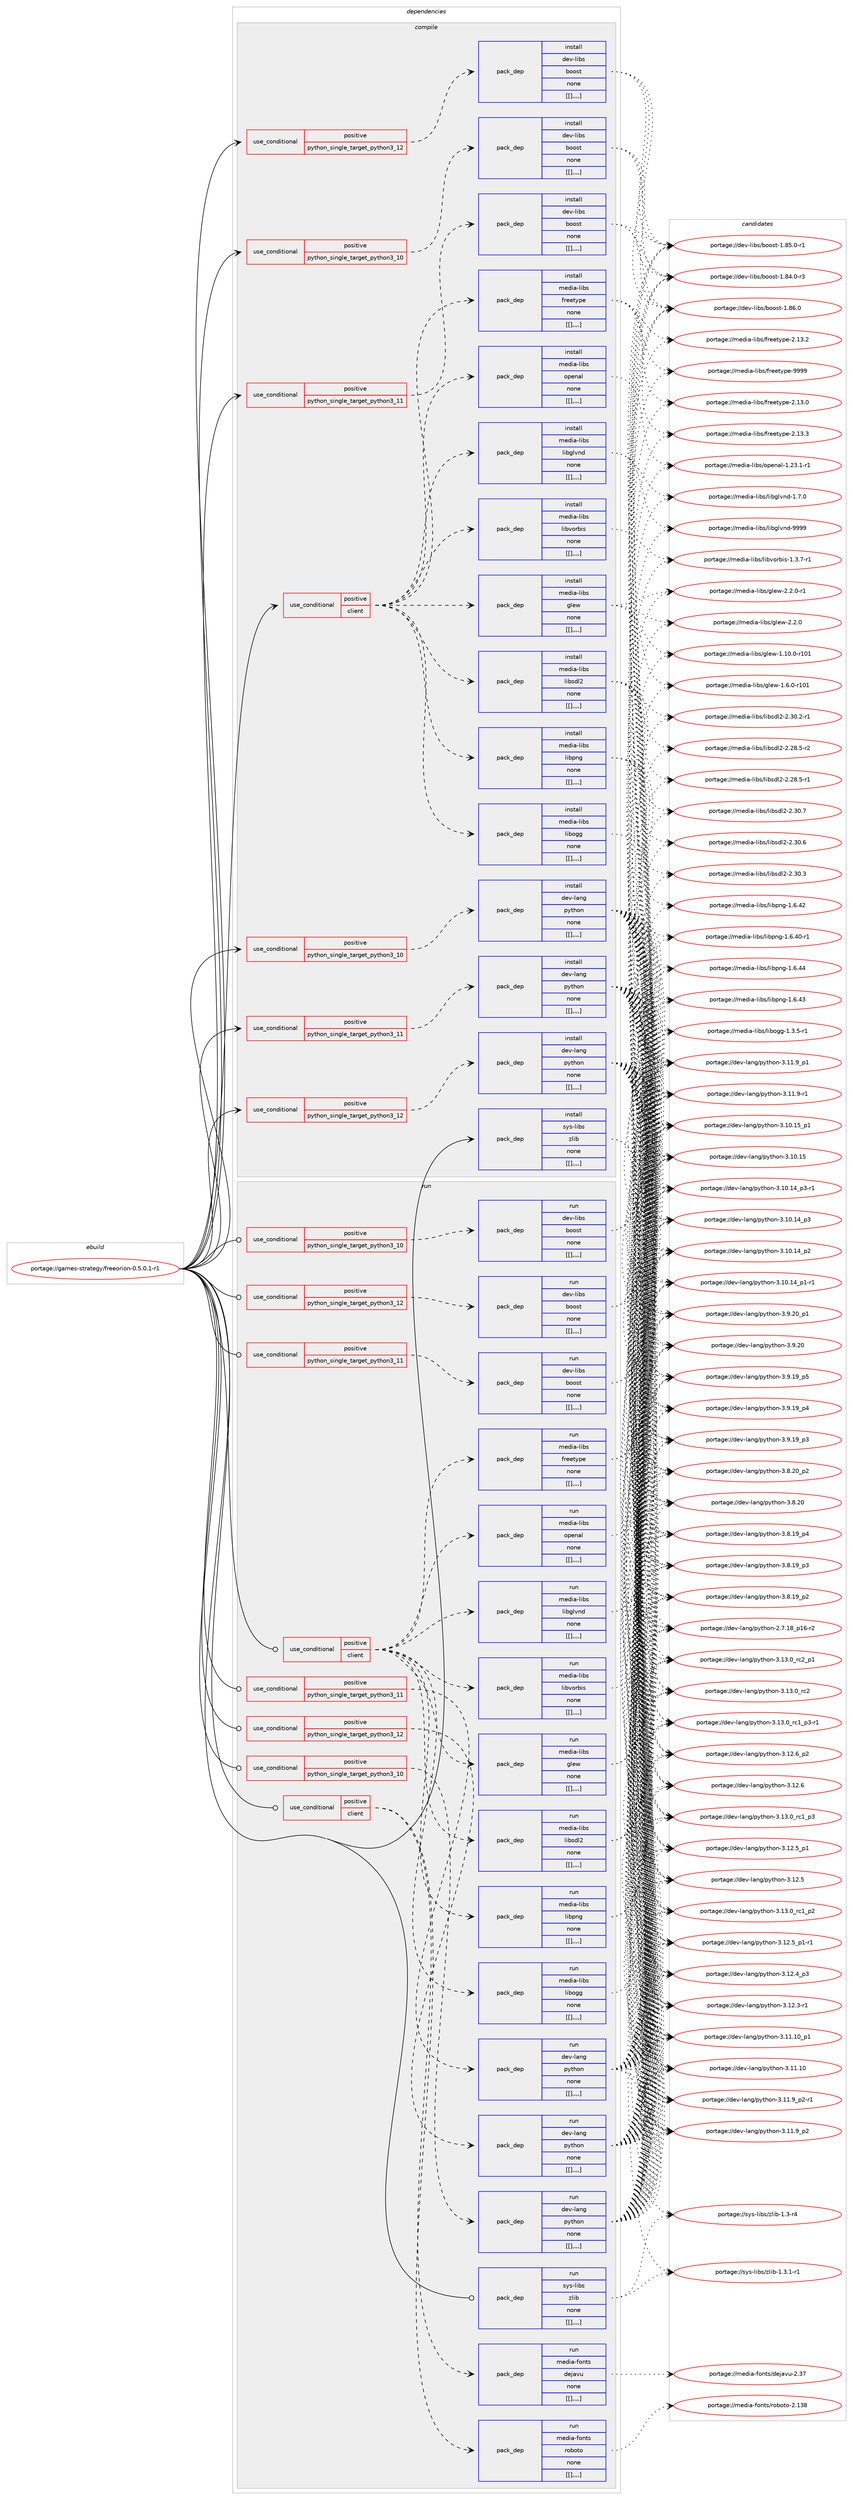 digraph prolog {

# *************
# Graph options
# *************

newrank=true;
concentrate=true;
compound=true;
graph [rankdir=LR,fontname=Helvetica,fontsize=10,ranksep=1.5];#, ranksep=2.5, nodesep=0.2];
edge  [arrowhead=vee];
node  [fontname=Helvetica,fontsize=10];

# **********
# The ebuild
# **********

subgraph cluster_leftcol {
color=gray;
label=<<i>ebuild</i>>;
id [label="portage://games-strategy/freeorion-0.5.0.1-r1", color=red, width=4, href="../games-strategy/freeorion-0.5.0.1-r1.svg"];
}

# ****************
# The dependencies
# ****************

subgraph cluster_midcol {
color=gray;
label=<<i>dependencies</i>>;
subgraph cluster_compile {
fillcolor="#eeeeee";
style=filled;
label=<<i>compile</i>>;
subgraph cond67363 {
dependency239340 [label=<<TABLE BORDER="0" CELLBORDER="1" CELLSPACING="0" CELLPADDING="4"><TR><TD ROWSPAN="3" CELLPADDING="10">use_conditional</TD></TR><TR><TD>positive</TD></TR><TR><TD>client</TD></TR></TABLE>>, shape=none, color=red];
subgraph pack170470 {
dependency239341 [label=<<TABLE BORDER="0" CELLBORDER="1" CELLSPACING="0" CELLPADDING="4" WIDTH="220"><TR><TD ROWSPAN="6" CELLPADDING="30">pack_dep</TD></TR><TR><TD WIDTH="110">install</TD></TR><TR><TD>media-libs</TD></TR><TR><TD>freetype</TD></TR><TR><TD>none</TD></TR><TR><TD>[[],,,,]</TD></TR></TABLE>>, shape=none, color=blue];
}
dependency239340:e -> dependency239341:w [weight=20,style="dashed",arrowhead="vee"];
subgraph pack170471 {
dependency239342 [label=<<TABLE BORDER="0" CELLBORDER="1" CELLSPACING="0" CELLPADDING="4" WIDTH="220"><TR><TD ROWSPAN="6" CELLPADDING="30">pack_dep</TD></TR><TR><TD WIDTH="110">install</TD></TR><TR><TD>media-libs</TD></TR><TR><TD>glew</TD></TR><TR><TD>none</TD></TR><TR><TD>[[],,,,]</TD></TR></TABLE>>, shape=none, color=blue];
}
dependency239340:e -> dependency239342:w [weight=20,style="dashed",arrowhead="vee"];
subgraph pack170472 {
dependency239343 [label=<<TABLE BORDER="0" CELLBORDER="1" CELLSPACING="0" CELLPADDING="4" WIDTH="220"><TR><TD ROWSPAN="6" CELLPADDING="30">pack_dep</TD></TR><TR><TD WIDTH="110">install</TD></TR><TR><TD>media-libs</TD></TR><TR><TD>libglvnd</TD></TR><TR><TD>none</TD></TR><TR><TD>[[],,,,]</TD></TR></TABLE>>, shape=none, color=blue];
}
dependency239340:e -> dependency239343:w [weight=20,style="dashed",arrowhead="vee"];
subgraph pack170473 {
dependency239344 [label=<<TABLE BORDER="0" CELLBORDER="1" CELLSPACING="0" CELLPADDING="4" WIDTH="220"><TR><TD ROWSPAN="6" CELLPADDING="30">pack_dep</TD></TR><TR><TD WIDTH="110">install</TD></TR><TR><TD>media-libs</TD></TR><TR><TD>libogg</TD></TR><TR><TD>none</TD></TR><TR><TD>[[],,,,]</TD></TR></TABLE>>, shape=none, color=blue];
}
dependency239340:e -> dependency239344:w [weight=20,style="dashed",arrowhead="vee"];
subgraph pack170474 {
dependency239345 [label=<<TABLE BORDER="0" CELLBORDER="1" CELLSPACING="0" CELLPADDING="4" WIDTH="220"><TR><TD ROWSPAN="6" CELLPADDING="30">pack_dep</TD></TR><TR><TD WIDTH="110">install</TD></TR><TR><TD>media-libs</TD></TR><TR><TD>libpng</TD></TR><TR><TD>none</TD></TR><TR><TD>[[],,,,]</TD></TR></TABLE>>, shape=none, color=blue];
}
dependency239340:e -> dependency239345:w [weight=20,style="dashed",arrowhead="vee"];
subgraph pack170475 {
dependency239346 [label=<<TABLE BORDER="0" CELLBORDER="1" CELLSPACING="0" CELLPADDING="4" WIDTH="220"><TR><TD ROWSPAN="6" CELLPADDING="30">pack_dep</TD></TR><TR><TD WIDTH="110">install</TD></TR><TR><TD>media-libs</TD></TR><TR><TD>libsdl2</TD></TR><TR><TD>none</TD></TR><TR><TD>[[],,,,]</TD></TR></TABLE>>, shape=none, color=blue];
}
dependency239340:e -> dependency239346:w [weight=20,style="dashed",arrowhead="vee"];
subgraph pack170476 {
dependency239347 [label=<<TABLE BORDER="0" CELLBORDER="1" CELLSPACING="0" CELLPADDING="4" WIDTH="220"><TR><TD ROWSPAN="6" CELLPADDING="30">pack_dep</TD></TR><TR><TD WIDTH="110">install</TD></TR><TR><TD>media-libs</TD></TR><TR><TD>libvorbis</TD></TR><TR><TD>none</TD></TR><TR><TD>[[],,,,]</TD></TR></TABLE>>, shape=none, color=blue];
}
dependency239340:e -> dependency239347:w [weight=20,style="dashed",arrowhead="vee"];
subgraph pack170477 {
dependency239348 [label=<<TABLE BORDER="0" CELLBORDER="1" CELLSPACING="0" CELLPADDING="4" WIDTH="220"><TR><TD ROWSPAN="6" CELLPADDING="30">pack_dep</TD></TR><TR><TD WIDTH="110">install</TD></TR><TR><TD>media-libs</TD></TR><TR><TD>openal</TD></TR><TR><TD>none</TD></TR><TR><TD>[[],,,,]</TD></TR></TABLE>>, shape=none, color=blue];
}
dependency239340:e -> dependency239348:w [weight=20,style="dashed",arrowhead="vee"];
}
id:e -> dependency239340:w [weight=20,style="solid",arrowhead="vee"];
subgraph cond67364 {
dependency239349 [label=<<TABLE BORDER="0" CELLBORDER="1" CELLSPACING="0" CELLPADDING="4"><TR><TD ROWSPAN="3" CELLPADDING="10">use_conditional</TD></TR><TR><TD>positive</TD></TR><TR><TD>python_single_target_python3_10</TD></TR></TABLE>>, shape=none, color=red];
subgraph pack170478 {
dependency239350 [label=<<TABLE BORDER="0" CELLBORDER="1" CELLSPACING="0" CELLPADDING="4" WIDTH="220"><TR><TD ROWSPAN="6" CELLPADDING="30">pack_dep</TD></TR><TR><TD WIDTH="110">install</TD></TR><TR><TD>dev-lang</TD></TR><TR><TD>python</TD></TR><TR><TD>none</TD></TR><TR><TD>[[],,,,]</TD></TR></TABLE>>, shape=none, color=blue];
}
dependency239349:e -> dependency239350:w [weight=20,style="dashed",arrowhead="vee"];
}
id:e -> dependency239349:w [weight=20,style="solid",arrowhead="vee"];
subgraph cond67365 {
dependency239351 [label=<<TABLE BORDER="0" CELLBORDER="1" CELLSPACING="0" CELLPADDING="4"><TR><TD ROWSPAN="3" CELLPADDING="10">use_conditional</TD></TR><TR><TD>positive</TD></TR><TR><TD>python_single_target_python3_10</TD></TR></TABLE>>, shape=none, color=red];
subgraph pack170479 {
dependency239352 [label=<<TABLE BORDER="0" CELLBORDER="1" CELLSPACING="0" CELLPADDING="4" WIDTH="220"><TR><TD ROWSPAN="6" CELLPADDING="30">pack_dep</TD></TR><TR><TD WIDTH="110">install</TD></TR><TR><TD>dev-libs</TD></TR><TR><TD>boost</TD></TR><TR><TD>none</TD></TR><TR><TD>[[],,,,]</TD></TR></TABLE>>, shape=none, color=blue];
}
dependency239351:e -> dependency239352:w [weight=20,style="dashed",arrowhead="vee"];
}
id:e -> dependency239351:w [weight=20,style="solid",arrowhead="vee"];
subgraph cond67366 {
dependency239353 [label=<<TABLE BORDER="0" CELLBORDER="1" CELLSPACING="0" CELLPADDING="4"><TR><TD ROWSPAN="3" CELLPADDING="10">use_conditional</TD></TR><TR><TD>positive</TD></TR><TR><TD>python_single_target_python3_11</TD></TR></TABLE>>, shape=none, color=red];
subgraph pack170480 {
dependency239354 [label=<<TABLE BORDER="0" CELLBORDER="1" CELLSPACING="0" CELLPADDING="4" WIDTH="220"><TR><TD ROWSPAN="6" CELLPADDING="30">pack_dep</TD></TR><TR><TD WIDTH="110">install</TD></TR><TR><TD>dev-lang</TD></TR><TR><TD>python</TD></TR><TR><TD>none</TD></TR><TR><TD>[[],,,,]</TD></TR></TABLE>>, shape=none, color=blue];
}
dependency239353:e -> dependency239354:w [weight=20,style="dashed",arrowhead="vee"];
}
id:e -> dependency239353:w [weight=20,style="solid",arrowhead="vee"];
subgraph cond67367 {
dependency239355 [label=<<TABLE BORDER="0" CELLBORDER="1" CELLSPACING="0" CELLPADDING="4"><TR><TD ROWSPAN="3" CELLPADDING="10">use_conditional</TD></TR><TR><TD>positive</TD></TR><TR><TD>python_single_target_python3_11</TD></TR></TABLE>>, shape=none, color=red];
subgraph pack170481 {
dependency239356 [label=<<TABLE BORDER="0" CELLBORDER="1" CELLSPACING="0" CELLPADDING="4" WIDTH="220"><TR><TD ROWSPAN="6" CELLPADDING="30">pack_dep</TD></TR><TR><TD WIDTH="110">install</TD></TR><TR><TD>dev-libs</TD></TR><TR><TD>boost</TD></TR><TR><TD>none</TD></TR><TR><TD>[[],,,,]</TD></TR></TABLE>>, shape=none, color=blue];
}
dependency239355:e -> dependency239356:w [weight=20,style="dashed",arrowhead="vee"];
}
id:e -> dependency239355:w [weight=20,style="solid",arrowhead="vee"];
subgraph cond67368 {
dependency239357 [label=<<TABLE BORDER="0" CELLBORDER="1" CELLSPACING="0" CELLPADDING="4"><TR><TD ROWSPAN="3" CELLPADDING="10">use_conditional</TD></TR><TR><TD>positive</TD></TR><TR><TD>python_single_target_python3_12</TD></TR></TABLE>>, shape=none, color=red];
subgraph pack170482 {
dependency239358 [label=<<TABLE BORDER="0" CELLBORDER="1" CELLSPACING="0" CELLPADDING="4" WIDTH="220"><TR><TD ROWSPAN="6" CELLPADDING="30">pack_dep</TD></TR><TR><TD WIDTH="110">install</TD></TR><TR><TD>dev-lang</TD></TR><TR><TD>python</TD></TR><TR><TD>none</TD></TR><TR><TD>[[],,,,]</TD></TR></TABLE>>, shape=none, color=blue];
}
dependency239357:e -> dependency239358:w [weight=20,style="dashed",arrowhead="vee"];
}
id:e -> dependency239357:w [weight=20,style="solid",arrowhead="vee"];
subgraph cond67369 {
dependency239359 [label=<<TABLE BORDER="0" CELLBORDER="1" CELLSPACING="0" CELLPADDING="4"><TR><TD ROWSPAN="3" CELLPADDING="10">use_conditional</TD></TR><TR><TD>positive</TD></TR><TR><TD>python_single_target_python3_12</TD></TR></TABLE>>, shape=none, color=red];
subgraph pack170483 {
dependency239360 [label=<<TABLE BORDER="0" CELLBORDER="1" CELLSPACING="0" CELLPADDING="4" WIDTH="220"><TR><TD ROWSPAN="6" CELLPADDING="30">pack_dep</TD></TR><TR><TD WIDTH="110">install</TD></TR><TR><TD>dev-libs</TD></TR><TR><TD>boost</TD></TR><TR><TD>none</TD></TR><TR><TD>[[],,,,]</TD></TR></TABLE>>, shape=none, color=blue];
}
dependency239359:e -> dependency239360:w [weight=20,style="dashed",arrowhead="vee"];
}
id:e -> dependency239359:w [weight=20,style="solid",arrowhead="vee"];
subgraph pack170484 {
dependency239361 [label=<<TABLE BORDER="0" CELLBORDER="1" CELLSPACING="0" CELLPADDING="4" WIDTH="220"><TR><TD ROWSPAN="6" CELLPADDING="30">pack_dep</TD></TR><TR><TD WIDTH="110">install</TD></TR><TR><TD>sys-libs</TD></TR><TR><TD>zlib</TD></TR><TR><TD>none</TD></TR><TR><TD>[[],,,,]</TD></TR></TABLE>>, shape=none, color=blue];
}
id:e -> dependency239361:w [weight=20,style="solid",arrowhead="vee"];
}
subgraph cluster_compileandrun {
fillcolor="#eeeeee";
style=filled;
label=<<i>compile and run</i>>;
}
subgraph cluster_run {
fillcolor="#eeeeee";
style=filled;
label=<<i>run</i>>;
subgraph cond67370 {
dependency239362 [label=<<TABLE BORDER="0" CELLBORDER="1" CELLSPACING="0" CELLPADDING="4"><TR><TD ROWSPAN="3" CELLPADDING="10">use_conditional</TD></TR><TR><TD>positive</TD></TR><TR><TD>client</TD></TR></TABLE>>, shape=none, color=red];
subgraph pack170485 {
dependency239363 [label=<<TABLE BORDER="0" CELLBORDER="1" CELLSPACING="0" CELLPADDING="4" WIDTH="220"><TR><TD ROWSPAN="6" CELLPADDING="30">pack_dep</TD></TR><TR><TD WIDTH="110">run</TD></TR><TR><TD>media-fonts</TD></TR><TR><TD>dejavu</TD></TR><TR><TD>none</TD></TR><TR><TD>[[],,,,]</TD></TR></TABLE>>, shape=none, color=blue];
}
dependency239362:e -> dependency239363:w [weight=20,style="dashed",arrowhead="vee"];
subgraph pack170486 {
dependency239364 [label=<<TABLE BORDER="0" CELLBORDER="1" CELLSPACING="0" CELLPADDING="4" WIDTH="220"><TR><TD ROWSPAN="6" CELLPADDING="30">pack_dep</TD></TR><TR><TD WIDTH="110">run</TD></TR><TR><TD>media-fonts</TD></TR><TR><TD>roboto</TD></TR><TR><TD>none</TD></TR><TR><TD>[[],,,,]</TD></TR></TABLE>>, shape=none, color=blue];
}
dependency239362:e -> dependency239364:w [weight=20,style="dashed",arrowhead="vee"];
}
id:e -> dependency239362:w [weight=20,style="solid",arrowhead="odot"];
subgraph cond67371 {
dependency239365 [label=<<TABLE BORDER="0" CELLBORDER="1" CELLSPACING="0" CELLPADDING="4"><TR><TD ROWSPAN="3" CELLPADDING="10">use_conditional</TD></TR><TR><TD>positive</TD></TR><TR><TD>client</TD></TR></TABLE>>, shape=none, color=red];
subgraph pack170487 {
dependency239366 [label=<<TABLE BORDER="0" CELLBORDER="1" CELLSPACING="0" CELLPADDING="4" WIDTH="220"><TR><TD ROWSPAN="6" CELLPADDING="30">pack_dep</TD></TR><TR><TD WIDTH="110">run</TD></TR><TR><TD>media-libs</TD></TR><TR><TD>freetype</TD></TR><TR><TD>none</TD></TR><TR><TD>[[],,,,]</TD></TR></TABLE>>, shape=none, color=blue];
}
dependency239365:e -> dependency239366:w [weight=20,style="dashed",arrowhead="vee"];
subgraph pack170488 {
dependency239367 [label=<<TABLE BORDER="0" CELLBORDER="1" CELLSPACING="0" CELLPADDING="4" WIDTH="220"><TR><TD ROWSPAN="6" CELLPADDING="30">pack_dep</TD></TR><TR><TD WIDTH="110">run</TD></TR><TR><TD>media-libs</TD></TR><TR><TD>glew</TD></TR><TR><TD>none</TD></TR><TR><TD>[[],,,,]</TD></TR></TABLE>>, shape=none, color=blue];
}
dependency239365:e -> dependency239367:w [weight=20,style="dashed",arrowhead="vee"];
subgraph pack170489 {
dependency239368 [label=<<TABLE BORDER="0" CELLBORDER="1" CELLSPACING="0" CELLPADDING="4" WIDTH="220"><TR><TD ROWSPAN="6" CELLPADDING="30">pack_dep</TD></TR><TR><TD WIDTH="110">run</TD></TR><TR><TD>media-libs</TD></TR><TR><TD>libglvnd</TD></TR><TR><TD>none</TD></TR><TR><TD>[[],,,,]</TD></TR></TABLE>>, shape=none, color=blue];
}
dependency239365:e -> dependency239368:w [weight=20,style="dashed",arrowhead="vee"];
subgraph pack170490 {
dependency239369 [label=<<TABLE BORDER="0" CELLBORDER="1" CELLSPACING="0" CELLPADDING="4" WIDTH="220"><TR><TD ROWSPAN="6" CELLPADDING="30">pack_dep</TD></TR><TR><TD WIDTH="110">run</TD></TR><TR><TD>media-libs</TD></TR><TR><TD>libogg</TD></TR><TR><TD>none</TD></TR><TR><TD>[[],,,,]</TD></TR></TABLE>>, shape=none, color=blue];
}
dependency239365:e -> dependency239369:w [weight=20,style="dashed",arrowhead="vee"];
subgraph pack170491 {
dependency239370 [label=<<TABLE BORDER="0" CELLBORDER="1" CELLSPACING="0" CELLPADDING="4" WIDTH="220"><TR><TD ROWSPAN="6" CELLPADDING="30">pack_dep</TD></TR><TR><TD WIDTH="110">run</TD></TR><TR><TD>media-libs</TD></TR><TR><TD>libpng</TD></TR><TR><TD>none</TD></TR><TR><TD>[[],,,,]</TD></TR></TABLE>>, shape=none, color=blue];
}
dependency239365:e -> dependency239370:w [weight=20,style="dashed",arrowhead="vee"];
subgraph pack170492 {
dependency239371 [label=<<TABLE BORDER="0" CELLBORDER="1" CELLSPACING="0" CELLPADDING="4" WIDTH="220"><TR><TD ROWSPAN="6" CELLPADDING="30">pack_dep</TD></TR><TR><TD WIDTH="110">run</TD></TR><TR><TD>media-libs</TD></TR><TR><TD>libsdl2</TD></TR><TR><TD>none</TD></TR><TR><TD>[[],,,,]</TD></TR></TABLE>>, shape=none, color=blue];
}
dependency239365:e -> dependency239371:w [weight=20,style="dashed",arrowhead="vee"];
subgraph pack170493 {
dependency239372 [label=<<TABLE BORDER="0" CELLBORDER="1" CELLSPACING="0" CELLPADDING="4" WIDTH="220"><TR><TD ROWSPAN="6" CELLPADDING="30">pack_dep</TD></TR><TR><TD WIDTH="110">run</TD></TR><TR><TD>media-libs</TD></TR><TR><TD>libvorbis</TD></TR><TR><TD>none</TD></TR><TR><TD>[[],,,,]</TD></TR></TABLE>>, shape=none, color=blue];
}
dependency239365:e -> dependency239372:w [weight=20,style="dashed",arrowhead="vee"];
subgraph pack170494 {
dependency239373 [label=<<TABLE BORDER="0" CELLBORDER="1" CELLSPACING="0" CELLPADDING="4" WIDTH="220"><TR><TD ROWSPAN="6" CELLPADDING="30">pack_dep</TD></TR><TR><TD WIDTH="110">run</TD></TR><TR><TD>media-libs</TD></TR><TR><TD>openal</TD></TR><TR><TD>none</TD></TR><TR><TD>[[],,,,]</TD></TR></TABLE>>, shape=none, color=blue];
}
dependency239365:e -> dependency239373:w [weight=20,style="dashed",arrowhead="vee"];
}
id:e -> dependency239365:w [weight=20,style="solid",arrowhead="odot"];
subgraph cond67372 {
dependency239374 [label=<<TABLE BORDER="0" CELLBORDER="1" CELLSPACING="0" CELLPADDING="4"><TR><TD ROWSPAN="3" CELLPADDING="10">use_conditional</TD></TR><TR><TD>positive</TD></TR><TR><TD>python_single_target_python3_10</TD></TR></TABLE>>, shape=none, color=red];
subgraph pack170495 {
dependency239375 [label=<<TABLE BORDER="0" CELLBORDER="1" CELLSPACING="0" CELLPADDING="4" WIDTH="220"><TR><TD ROWSPAN="6" CELLPADDING="30">pack_dep</TD></TR><TR><TD WIDTH="110">run</TD></TR><TR><TD>dev-lang</TD></TR><TR><TD>python</TD></TR><TR><TD>none</TD></TR><TR><TD>[[],,,,]</TD></TR></TABLE>>, shape=none, color=blue];
}
dependency239374:e -> dependency239375:w [weight=20,style="dashed",arrowhead="vee"];
}
id:e -> dependency239374:w [weight=20,style="solid",arrowhead="odot"];
subgraph cond67373 {
dependency239376 [label=<<TABLE BORDER="0" CELLBORDER="1" CELLSPACING="0" CELLPADDING="4"><TR><TD ROWSPAN="3" CELLPADDING="10">use_conditional</TD></TR><TR><TD>positive</TD></TR><TR><TD>python_single_target_python3_10</TD></TR></TABLE>>, shape=none, color=red];
subgraph pack170496 {
dependency239377 [label=<<TABLE BORDER="0" CELLBORDER="1" CELLSPACING="0" CELLPADDING="4" WIDTH="220"><TR><TD ROWSPAN="6" CELLPADDING="30">pack_dep</TD></TR><TR><TD WIDTH="110">run</TD></TR><TR><TD>dev-libs</TD></TR><TR><TD>boost</TD></TR><TR><TD>none</TD></TR><TR><TD>[[],,,,]</TD></TR></TABLE>>, shape=none, color=blue];
}
dependency239376:e -> dependency239377:w [weight=20,style="dashed",arrowhead="vee"];
}
id:e -> dependency239376:w [weight=20,style="solid",arrowhead="odot"];
subgraph cond67374 {
dependency239378 [label=<<TABLE BORDER="0" CELLBORDER="1" CELLSPACING="0" CELLPADDING="4"><TR><TD ROWSPAN="3" CELLPADDING="10">use_conditional</TD></TR><TR><TD>positive</TD></TR><TR><TD>python_single_target_python3_11</TD></TR></TABLE>>, shape=none, color=red];
subgraph pack170497 {
dependency239379 [label=<<TABLE BORDER="0" CELLBORDER="1" CELLSPACING="0" CELLPADDING="4" WIDTH="220"><TR><TD ROWSPAN="6" CELLPADDING="30">pack_dep</TD></TR><TR><TD WIDTH="110">run</TD></TR><TR><TD>dev-lang</TD></TR><TR><TD>python</TD></TR><TR><TD>none</TD></TR><TR><TD>[[],,,,]</TD></TR></TABLE>>, shape=none, color=blue];
}
dependency239378:e -> dependency239379:w [weight=20,style="dashed",arrowhead="vee"];
}
id:e -> dependency239378:w [weight=20,style="solid",arrowhead="odot"];
subgraph cond67375 {
dependency239380 [label=<<TABLE BORDER="0" CELLBORDER="1" CELLSPACING="0" CELLPADDING="4"><TR><TD ROWSPAN="3" CELLPADDING="10">use_conditional</TD></TR><TR><TD>positive</TD></TR><TR><TD>python_single_target_python3_11</TD></TR></TABLE>>, shape=none, color=red];
subgraph pack170498 {
dependency239381 [label=<<TABLE BORDER="0" CELLBORDER="1" CELLSPACING="0" CELLPADDING="4" WIDTH="220"><TR><TD ROWSPAN="6" CELLPADDING="30">pack_dep</TD></TR><TR><TD WIDTH="110">run</TD></TR><TR><TD>dev-libs</TD></TR><TR><TD>boost</TD></TR><TR><TD>none</TD></TR><TR><TD>[[],,,,]</TD></TR></TABLE>>, shape=none, color=blue];
}
dependency239380:e -> dependency239381:w [weight=20,style="dashed",arrowhead="vee"];
}
id:e -> dependency239380:w [weight=20,style="solid",arrowhead="odot"];
subgraph cond67376 {
dependency239382 [label=<<TABLE BORDER="0" CELLBORDER="1" CELLSPACING="0" CELLPADDING="4"><TR><TD ROWSPAN="3" CELLPADDING="10">use_conditional</TD></TR><TR><TD>positive</TD></TR><TR><TD>python_single_target_python3_12</TD></TR></TABLE>>, shape=none, color=red];
subgraph pack170499 {
dependency239383 [label=<<TABLE BORDER="0" CELLBORDER="1" CELLSPACING="0" CELLPADDING="4" WIDTH="220"><TR><TD ROWSPAN="6" CELLPADDING="30">pack_dep</TD></TR><TR><TD WIDTH="110">run</TD></TR><TR><TD>dev-lang</TD></TR><TR><TD>python</TD></TR><TR><TD>none</TD></TR><TR><TD>[[],,,,]</TD></TR></TABLE>>, shape=none, color=blue];
}
dependency239382:e -> dependency239383:w [weight=20,style="dashed",arrowhead="vee"];
}
id:e -> dependency239382:w [weight=20,style="solid",arrowhead="odot"];
subgraph cond67377 {
dependency239384 [label=<<TABLE BORDER="0" CELLBORDER="1" CELLSPACING="0" CELLPADDING="4"><TR><TD ROWSPAN="3" CELLPADDING="10">use_conditional</TD></TR><TR><TD>positive</TD></TR><TR><TD>python_single_target_python3_12</TD></TR></TABLE>>, shape=none, color=red];
subgraph pack170500 {
dependency239385 [label=<<TABLE BORDER="0" CELLBORDER="1" CELLSPACING="0" CELLPADDING="4" WIDTH="220"><TR><TD ROWSPAN="6" CELLPADDING="30">pack_dep</TD></TR><TR><TD WIDTH="110">run</TD></TR><TR><TD>dev-libs</TD></TR><TR><TD>boost</TD></TR><TR><TD>none</TD></TR><TR><TD>[[],,,,]</TD></TR></TABLE>>, shape=none, color=blue];
}
dependency239384:e -> dependency239385:w [weight=20,style="dashed",arrowhead="vee"];
}
id:e -> dependency239384:w [weight=20,style="solid",arrowhead="odot"];
subgraph pack170501 {
dependency239386 [label=<<TABLE BORDER="0" CELLBORDER="1" CELLSPACING="0" CELLPADDING="4" WIDTH="220"><TR><TD ROWSPAN="6" CELLPADDING="30">pack_dep</TD></TR><TR><TD WIDTH="110">run</TD></TR><TR><TD>sys-libs</TD></TR><TR><TD>zlib</TD></TR><TR><TD>none</TD></TR><TR><TD>[[],,,,]</TD></TR></TABLE>>, shape=none, color=blue];
}
id:e -> dependency239386:w [weight=20,style="solid",arrowhead="odot"];
}
}

# **************
# The candidates
# **************

subgraph cluster_choices {
rank=same;
color=gray;
label=<<i>candidates</i>>;

subgraph choice170470 {
color=black;
nodesep=1;
choice109101100105974510810598115471021141011011161211121014557575757 [label="portage://media-libs/freetype-9999", color=red, width=4,href="../media-libs/freetype-9999.svg"];
choice1091011001059745108105981154710211410110111612111210145504649514651 [label="portage://media-libs/freetype-2.13.3", color=red, width=4,href="../media-libs/freetype-2.13.3.svg"];
choice1091011001059745108105981154710211410110111612111210145504649514650 [label="portage://media-libs/freetype-2.13.2", color=red, width=4,href="../media-libs/freetype-2.13.2.svg"];
choice1091011001059745108105981154710211410110111612111210145504649514648 [label="portage://media-libs/freetype-2.13.0", color=red, width=4,href="../media-libs/freetype-2.13.0.svg"];
dependency239341:e -> choice109101100105974510810598115471021141011011161211121014557575757:w [style=dotted,weight="100"];
dependency239341:e -> choice1091011001059745108105981154710211410110111612111210145504649514651:w [style=dotted,weight="100"];
dependency239341:e -> choice1091011001059745108105981154710211410110111612111210145504649514650:w [style=dotted,weight="100"];
dependency239341:e -> choice1091011001059745108105981154710211410110111612111210145504649514648:w [style=dotted,weight="100"];
}
subgraph choice170471 {
color=black;
nodesep=1;
choice109101100105974510810598115471031081011194550465046484511449 [label="portage://media-libs/glew-2.2.0-r1", color=red, width=4,href="../media-libs/glew-2.2.0-r1.svg"];
choice10910110010597451081059811547103108101119455046504648 [label="portage://media-libs/glew-2.2.0", color=red, width=4,href="../media-libs/glew-2.2.0.svg"];
choice109101100105974510810598115471031081011194549464948464845114494849 [label="portage://media-libs/glew-1.10.0-r101", color=red, width=4,href="../media-libs/glew-1.10.0-r101.svg"];
choice1091011001059745108105981154710310810111945494654464845114494849 [label="portage://media-libs/glew-1.6.0-r101", color=red, width=4,href="../media-libs/glew-1.6.0-r101.svg"];
dependency239342:e -> choice109101100105974510810598115471031081011194550465046484511449:w [style=dotted,weight="100"];
dependency239342:e -> choice10910110010597451081059811547103108101119455046504648:w [style=dotted,weight="100"];
dependency239342:e -> choice109101100105974510810598115471031081011194549464948464845114494849:w [style=dotted,weight="100"];
dependency239342:e -> choice1091011001059745108105981154710310810111945494654464845114494849:w [style=dotted,weight="100"];
}
subgraph choice170472 {
color=black;
nodesep=1;
choice10910110010597451081059811547108105981031081181101004557575757 [label="portage://media-libs/libglvnd-9999", color=red, width=4,href="../media-libs/libglvnd-9999.svg"];
choice1091011001059745108105981154710810598103108118110100454946554648 [label="portage://media-libs/libglvnd-1.7.0", color=red, width=4,href="../media-libs/libglvnd-1.7.0.svg"];
dependency239343:e -> choice10910110010597451081059811547108105981031081181101004557575757:w [style=dotted,weight="100"];
dependency239343:e -> choice1091011001059745108105981154710810598103108118110100454946554648:w [style=dotted,weight="100"];
}
subgraph choice170473 {
color=black;
nodesep=1;
choice10910110010597451081059811547108105981111031034549465146534511449 [label="portage://media-libs/libogg-1.3.5-r1", color=red, width=4,href="../media-libs/libogg-1.3.5-r1.svg"];
dependency239344:e -> choice10910110010597451081059811547108105981111031034549465146534511449:w [style=dotted,weight="100"];
}
subgraph choice170474 {
color=black;
nodesep=1;
choice109101100105974510810598115471081059811211010345494654465252 [label="portage://media-libs/libpng-1.6.44", color=red, width=4,href="../media-libs/libpng-1.6.44.svg"];
choice109101100105974510810598115471081059811211010345494654465251 [label="portage://media-libs/libpng-1.6.43", color=red, width=4,href="../media-libs/libpng-1.6.43.svg"];
choice109101100105974510810598115471081059811211010345494654465250 [label="portage://media-libs/libpng-1.6.42", color=red, width=4,href="../media-libs/libpng-1.6.42.svg"];
choice1091011001059745108105981154710810598112110103454946544652484511449 [label="portage://media-libs/libpng-1.6.40-r1", color=red, width=4,href="../media-libs/libpng-1.6.40-r1.svg"];
dependency239345:e -> choice109101100105974510810598115471081059811211010345494654465252:w [style=dotted,weight="100"];
dependency239345:e -> choice109101100105974510810598115471081059811211010345494654465251:w [style=dotted,weight="100"];
dependency239345:e -> choice109101100105974510810598115471081059811211010345494654465250:w [style=dotted,weight="100"];
dependency239345:e -> choice1091011001059745108105981154710810598112110103454946544652484511449:w [style=dotted,weight="100"];
}
subgraph choice170475 {
color=black;
nodesep=1;
choice10910110010597451081059811547108105981151001085045504651484655 [label="portage://media-libs/libsdl2-2.30.7", color=red, width=4,href="../media-libs/libsdl2-2.30.7.svg"];
choice10910110010597451081059811547108105981151001085045504651484654 [label="portage://media-libs/libsdl2-2.30.6", color=red, width=4,href="../media-libs/libsdl2-2.30.6.svg"];
choice10910110010597451081059811547108105981151001085045504651484651 [label="portage://media-libs/libsdl2-2.30.3", color=red, width=4,href="../media-libs/libsdl2-2.30.3.svg"];
choice109101100105974510810598115471081059811510010850455046514846504511449 [label="portage://media-libs/libsdl2-2.30.2-r1", color=red, width=4,href="../media-libs/libsdl2-2.30.2-r1.svg"];
choice109101100105974510810598115471081059811510010850455046505646534511450 [label="portage://media-libs/libsdl2-2.28.5-r2", color=red, width=4,href="../media-libs/libsdl2-2.28.5-r2.svg"];
choice109101100105974510810598115471081059811510010850455046505646534511449 [label="portage://media-libs/libsdl2-2.28.5-r1", color=red, width=4,href="../media-libs/libsdl2-2.28.5-r1.svg"];
dependency239346:e -> choice10910110010597451081059811547108105981151001085045504651484655:w [style=dotted,weight="100"];
dependency239346:e -> choice10910110010597451081059811547108105981151001085045504651484654:w [style=dotted,weight="100"];
dependency239346:e -> choice10910110010597451081059811547108105981151001085045504651484651:w [style=dotted,weight="100"];
dependency239346:e -> choice109101100105974510810598115471081059811510010850455046514846504511449:w [style=dotted,weight="100"];
dependency239346:e -> choice109101100105974510810598115471081059811510010850455046505646534511450:w [style=dotted,weight="100"];
dependency239346:e -> choice109101100105974510810598115471081059811510010850455046505646534511449:w [style=dotted,weight="100"];
}
subgraph choice170476 {
color=black;
nodesep=1;
choice1091011001059745108105981154710810598118111114981051154549465146554511449 [label="portage://media-libs/libvorbis-1.3.7-r1", color=red, width=4,href="../media-libs/libvorbis-1.3.7-r1.svg"];
dependency239347:e -> choice1091011001059745108105981154710810598118111114981051154549465146554511449:w [style=dotted,weight="100"];
}
subgraph choice170477 {
color=black;
nodesep=1;
choice1091011001059745108105981154711111210111097108454946505146494511449 [label="portage://media-libs/openal-1.23.1-r1", color=red, width=4,href="../media-libs/openal-1.23.1-r1.svg"];
dependency239348:e -> choice1091011001059745108105981154711111210111097108454946505146494511449:w [style=dotted,weight="100"];
}
subgraph choice170478 {
color=black;
nodesep=1;
choice100101118451089711010347112121116104111110455146495146489511499509511249 [label="portage://dev-lang/python-3.13.0_rc2_p1", color=red, width=4,href="../dev-lang/python-3.13.0_rc2_p1.svg"];
choice10010111845108971101034711212111610411111045514649514648951149950 [label="portage://dev-lang/python-3.13.0_rc2", color=red, width=4,href="../dev-lang/python-3.13.0_rc2.svg"];
choice1001011184510897110103471121211161041111104551464951464895114994995112514511449 [label="portage://dev-lang/python-3.13.0_rc1_p3-r1", color=red, width=4,href="../dev-lang/python-3.13.0_rc1_p3-r1.svg"];
choice100101118451089711010347112121116104111110455146495146489511499499511251 [label="portage://dev-lang/python-3.13.0_rc1_p3", color=red, width=4,href="../dev-lang/python-3.13.0_rc1_p3.svg"];
choice100101118451089711010347112121116104111110455146495146489511499499511250 [label="portage://dev-lang/python-3.13.0_rc1_p2", color=red, width=4,href="../dev-lang/python-3.13.0_rc1_p2.svg"];
choice100101118451089711010347112121116104111110455146495046549511250 [label="portage://dev-lang/python-3.12.6_p2", color=red, width=4,href="../dev-lang/python-3.12.6_p2.svg"];
choice10010111845108971101034711212111610411111045514649504654 [label="portage://dev-lang/python-3.12.6", color=red, width=4,href="../dev-lang/python-3.12.6.svg"];
choice1001011184510897110103471121211161041111104551464950465395112494511449 [label="portage://dev-lang/python-3.12.5_p1-r1", color=red, width=4,href="../dev-lang/python-3.12.5_p1-r1.svg"];
choice100101118451089711010347112121116104111110455146495046539511249 [label="portage://dev-lang/python-3.12.5_p1", color=red, width=4,href="../dev-lang/python-3.12.5_p1.svg"];
choice10010111845108971101034711212111610411111045514649504653 [label="portage://dev-lang/python-3.12.5", color=red, width=4,href="../dev-lang/python-3.12.5.svg"];
choice100101118451089711010347112121116104111110455146495046529511251 [label="portage://dev-lang/python-3.12.4_p3", color=red, width=4,href="../dev-lang/python-3.12.4_p3.svg"];
choice100101118451089711010347112121116104111110455146495046514511449 [label="portage://dev-lang/python-3.12.3-r1", color=red, width=4,href="../dev-lang/python-3.12.3-r1.svg"];
choice10010111845108971101034711212111610411111045514649494649489511249 [label="portage://dev-lang/python-3.11.10_p1", color=red, width=4,href="../dev-lang/python-3.11.10_p1.svg"];
choice1001011184510897110103471121211161041111104551464949464948 [label="portage://dev-lang/python-3.11.10", color=red, width=4,href="../dev-lang/python-3.11.10.svg"];
choice1001011184510897110103471121211161041111104551464949465795112504511449 [label="portage://dev-lang/python-3.11.9_p2-r1", color=red, width=4,href="../dev-lang/python-3.11.9_p2-r1.svg"];
choice100101118451089711010347112121116104111110455146494946579511250 [label="portage://dev-lang/python-3.11.9_p2", color=red, width=4,href="../dev-lang/python-3.11.9_p2.svg"];
choice100101118451089711010347112121116104111110455146494946579511249 [label="portage://dev-lang/python-3.11.9_p1", color=red, width=4,href="../dev-lang/python-3.11.9_p1.svg"];
choice100101118451089711010347112121116104111110455146494946574511449 [label="portage://dev-lang/python-3.11.9-r1", color=red, width=4,href="../dev-lang/python-3.11.9-r1.svg"];
choice10010111845108971101034711212111610411111045514649484649539511249 [label="portage://dev-lang/python-3.10.15_p1", color=red, width=4,href="../dev-lang/python-3.10.15_p1.svg"];
choice1001011184510897110103471121211161041111104551464948464953 [label="portage://dev-lang/python-3.10.15", color=red, width=4,href="../dev-lang/python-3.10.15.svg"];
choice100101118451089711010347112121116104111110455146494846495295112514511449 [label="portage://dev-lang/python-3.10.14_p3-r1", color=red, width=4,href="../dev-lang/python-3.10.14_p3-r1.svg"];
choice10010111845108971101034711212111610411111045514649484649529511251 [label="portage://dev-lang/python-3.10.14_p3", color=red, width=4,href="../dev-lang/python-3.10.14_p3.svg"];
choice10010111845108971101034711212111610411111045514649484649529511250 [label="portage://dev-lang/python-3.10.14_p2", color=red, width=4,href="../dev-lang/python-3.10.14_p2.svg"];
choice100101118451089711010347112121116104111110455146494846495295112494511449 [label="portage://dev-lang/python-3.10.14_p1-r1", color=red, width=4,href="../dev-lang/python-3.10.14_p1-r1.svg"];
choice100101118451089711010347112121116104111110455146574650489511249 [label="portage://dev-lang/python-3.9.20_p1", color=red, width=4,href="../dev-lang/python-3.9.20_p1.svg"];
choice10010111845108971101034711212111610411111045514657465048 [label="portage://dev-lang/python-3.9.20", color=red, width=4,href="../dev-lang/python-3.9.20.svg"];
choice100101118451089711010347112121116104111110455146574649579511253 [label="portage://dev-lang/python-3.9.19_p5", color=red, width=4,href="../dev-lang/python-3.9.19_p5.svg"];
choice100101118451089711010347112121116104111110455146574649579511252 [label="portage://dev-lang/python-3.9.19_p4", color=red, width=4,href="../dev-lang/python-3.9.19_p4.svg"];
choice100101118451089711010347112121116104111110455146574649579511251 [label="portage://dev-lang/python-3.9.19_p3", color=red, width=4,href="../dev-lang/python-3.9.19_p3.svg"];
choice100101118451089711010347112121116104111110455146564650489511250 [label="portage://dev-lang/python-3.8.20_p2", color=red, width=4,href="../dev-lang/python-3.8.20_p2.svg"];
choice10010111845108971101034711212111610411111045514656465048 [label="portage://dev-lang/python-3.8.20", color=red, width=4,href="../dev-lang/python-3.8.20.svg"];
choice100101118451089711010347112121116104111110455146564649579511252 [label="portage://dev-lang/python-3.8.19_p4", color=red, width=4,href="../dev-lang/python-3.8.19_p4.svg"];
choice100101118451089711010347112121116104111110455146564649579511251 [label="portage://dev-lang/python-3.8.19_p3", color=red, width=4,href="../dev-lang/python-3.8.19_p3.svg"];
choice100101118451089711010347112121116104111110455146564649579511250 [label="portage://dev-lang/python-3.8.19_p2", color=red, width=4,href="../dev-lang/python-3.8.19_p2.svg"];
choice100101118451089711010347112121116104111110455046554649569511249544511450 [label="portage://dev-lang/python-2.7.18_p16-r2", color=red, width=4,href="../dev-lang/python-2.7.18_p16-r2.svg"];
dependency239350:e -> choice100101118451089711010347112121116104111110455146495146489511499509511249:w [style=dotted,weight="100"];
dependency239350:e -> choice10010111845108971101034711212111610411111045514649514648951149950:w [style=dotted,weight="100"];
dependency239350:e -> choice1001011184510897110103471121211161041111104551464951464895114994995112514511449:w [style=dotted,weight="100"];
dependency239350:e -> choice100101118451089711010347112121116104111110455146495146489511499499511251:w [style=dotted,weight="100"];
dependency239350:e -> choice100101118451089711010347112121116104111110455146495146489511499499511250:w [style=dotted,weight="100"];
dependency239350:e -> choice100101118451089711010347112121116104111110455146495046549511250:w [style=dotted,weight="100"];
dependency239350:e -> choice10010111845108971101034711212111610411111045514649504654:w [style=dotted,weight="100"];
dependency239350:e -> choice1001011184510897110103471121211161041111104551464950465395112494511449:w [style=dotted,weight="100"];
dependency239350:e -> choice100101118451089711010347112121116104111110455146495046539511249:w [style=dotted,weight="100"];
dependency239350:e -> choice10010111845108971101034711212111610411111045514649504653:w [style=dotted,weight="100"];
dependency239350:e -> choice100101118451089711010347112121116104111110455146495046529511251:w [style=dotted,weight="100"];
dependency239350:e -> choice100101118451089711010347112121116104111110455146495046514511449:w [style=dotted,weight="100"];
dependency239350:e -> choice10010111845108971101034711212111610411111045514649494649489511249:w [style=dotted,weight="100"];
dependency239350:e -> choice1001011184510897110103471121211161041111104551464949464948:w [style=dotted,weight="100"];
dependency239350:e -> choice1001011184510897110103471121211161041111104551464949465795112504511449:w [style=dotted,weight="100"];
dependency239350:e -> choice100101118451089711010347112121116104111110455146494946579511250:w [style=dotted,weight="100"];
dependency239350:e -> choice100101118451089711010347112121116104111110455146494946579511249:w [style=dotted,weight="100"];
dependency239350:e -> choice100101118451089711010347112121116104111110455146494946574511449:w [style=dotted,weight="100"];
dependency239350:e -> choice10010111845108971101034711212111610411111045514649484649539511249:w [style=dotted,weight="100"];
dependency239350:e -> choice1001011184510897110103471121211161041111104551464948464953:w [style=dotted,weight="100"];
dependency239350:e -> choice100101118451089711010347112121116104111110455146494846495295112514511449:w [style=dotted,weight="100"];
dependency239350:e -> choice10010111845108971101034711212111610411111045514649484649529511251:w [style=dotted,weight="100"];
dependency239350:e -> choice10010111845108971101034711212111610411111045514649484649529511250:w [style=dotted,weight="100"];
dependency239350:e -> choice100101118451089711010347112121116104111110455146494846495295112494511449:w [style=dotted,weight="100"];
dependency239350:e -> choice100101118451089711010347112121116104111110455146574650489511249:w [style=dotted,weight="100"];
dependency239350:e -> choice10010111845108971101034711212111610411111045514657465048:w [style=dotted,weight="100"];
dependency239350:e -> choice100101118451089711010347112121116104111110455146574649579511253:w [style=dotted,weight="100"];
dependency239350:e -> choice100101118451089711010347112121116104111110455146574649579511252:w [style=dotted,weight="100"];
dependency239350:e -> choice100101118451089711010347112121116104111110455146574649579511251:w [style=dotted,weight="100"];
dependency239350:e -> choice100101118451089711010347112121116104111110455146564650489511250:w [style=dotted,weight="100"];
dependency239350:e -> choice10010111845108971101034711212111610411111045514656465048:w [style=dotted,weight="100"];
dependency239350:e -> choice100101118451089711010347112121116104111110455146564649579511252:w [style=dotted,weight="100"];
dependency239350:e -> choice100101118451089711010347112121116104111110455146564649579511251:w [style=dotted,weight="100"];
dependency239350:e -> choice100101118451089711010347112121116104111110455146564649579511250:w [style=dotted,weight="100"];
dependency239350:e -> choice100101118451089711010347112121116104111110455046554649569511249544511450:w [style=dotted,weight="100"];
}
subgraph choice170479 {
color=black;
nodesep=1;
choice1001011184510810598115479811111111511645494656544648 [label="portage://dev-libs/boost-1.86.0", color=red, width=4,href="../dev-libs/boost-1.86.0.svg"];
choice10010111845108105981154798111111115116454946565346484511449 [label="portage://dev-libs/boost-1.85.0-r1", color=red, width=4,href="../dev-libs/boost-1.85.0-r1.svg"];
choice10010111845108105981154798111111115116454946565246484511451 [label="portage://dev-libs/boost-1.84.0-r3", color=red, width=4,href="../dev-libs/boost-1.84.0-r3.svg"];
dependency239352:e -> choice1001011184510810598115479811111111511645494656544648:w [style=dotted,weight="100"];
dependency239352:e -> choice10010111845108105981154798111111115116454946565346484511449:w [style=dotted,weight="100"];
dependency239352:e -> choice10010111845108105981154798111111115116454946565246484511451:w [style=dotted,weight="100"];
}
subgraph choice170480 {
color=black;
nodesep=1;
choice100101118451089711010347112121116104111110455146495146489511499509511249 [label="portage://dev-lang/python-3.13.0_rc2_p1", color=red, width=4,href="../dev-lang/python-3.13.0_rc2_p1.svg"];
choice10010111845108971101034711212111610411111045514649514648951149950 [label="portage://dev-lang/python-3.13.0_rc2", color=red, width=4,href="../dev-lang/python-3.13.0_rc2.svg"];
choice1001011184510897110103471121211161041111104551464951464895114994995112514511449 [label="portage://dev-lang/python-3.13.0_rc1_p3-r1", color=red, width=4,href="../dev-lang/python-3.13.0_rc1_p3-r1.svg"];
choice100101118451089711010347112121116104111110455146495146489511499499511251 [label="portage://dev-lang/python-3.13.0_rc1_p3", color=red, width=4,href="../dev-lang/python-3.13.0_rc1_p3.svg"];
choice100101118451089711010347112121116104111110455146495146489511499499511250 [label="portage://dev-lang/python-3.13.0_rc1_p2", color=red, width=4,href="../dev-lang/python-3.13.0_rc1_p2.svg"];
choice100101118451089711010347112121116104111110455146495046549511250 [label="portage://dev-lang/python-3.12.6_p2", color=red, width=4,href="../dev-lang/python-3.12.6_p2.svg"];
choice10010111845108971101034711212111610411111045514649504654 [label="portage://dev-lang/python-3.12.6", color=red, width=4,href="../dev-lang/python-3.12.6.svg"];
choice1001011184510897110103471121211161041111104551464950465395112494511449 [label="portage://dev-lang/python-3.12.5_p1-r1", color=red, width=4,href="../dev-lang/python-3.12.5_p1-r1.svg"];
choice100101118451089711010347112121116104111110455146495046539511249 [label="portage://dev-lang/python-3.12.5_p1", color=red, width=4,href="../dev-lang/python-3.12.5_p1.svg"];
choice10010111845108971101034711212111610411111045514649504653 [label="portage://dev-lang/python-3.12.5", color=red, width=4,href="../dev-lang/python-3.12.5.svg"];
choice100101118451089711010347112121116104111110455146495046529511251 [label="portage://dev-lang/python-3.12.4_p3", color=red, width=4,href="../dev-lang/python-3.12.4_p3.svg"];
choice100101118451089711010347112121116104111110455146495046514511449 [label="portage://dev-lang/python-3.12.3-r1", color=red, width=4,href="../dev-lang/python-3.12.3-r1.svg"];
choice10010111845108971101034711212111610411111045514649494649489511249 [label="portage://dev-lang/python-3.11.10_p1", color=red, width=4,href="../dev-lang/python-3.11.10_p1.svg"];
choice1001011184510897110103471121211161041111104551464949464948 [label="portage://dev-lang/python-3.11.10", color=red, width=4,href="../dev-lang/python-3.11.10.svg"];
choice1001011184510897110103471121211161041111104551464949465795112504511449 [label="portage://dev-lang/python-3.11.9_p2-r1", color=red, width=4,href="../dev-lang/python-3.11.9_p2-r1.svg"];
choice100101118451089711010347112121116104111110455146494946579511250 [label="portage://dev-lang/python-3.11.9_p2", color=red, width=4,href="../dev-lang/python-3.11.9_p2.svg"];
choice100101118451089711010347112121116104111110455146494946579511249 [label="portage://dev-lang/python-3.11.9_p1", color=red, width=4,href="../dev-lang/python-3.11.9_p1.svg"];
choice100101118451089711010347112121116104111110455146494946574511449 [label="portage://dev-lang/python-3.11.9-r1", color=red, width=4,href="../dev-lang/python-3.11.9-r1.svg"];
choice10010111845108971101034711212111610411111045514649484649539511249 [label="portage://dev-lang/python-3.10.15_p1", color=red, width=4,href="../dev-lang/python-3.10.15_p1.svg"];
choice1001011184510897110103471121211161041111104551464948464953 [label="portage://dev-lang/python-3.10.15", color=red, width=4,href="../dev-lang/python-3.10.15.svg"];
choice100101118451089711010347112121116104111110455146494846495295112514511449 [label="portage://dev-lang/python-3.10.14_p3-r1", color=red, width=4,href="../dev-lang/python-3.10.14_p3-r1.svg"];
choice10010111845108971101034711212111610411111045514649484649529511251 [label="portage://dev-lang/python-3.10.14_p3", color=red, width=4,href="../dev-lang/python-3.10.14_p3.svg"];
choice10010111845108971101034711212111610411111045514649484649529511250 [label="portage://dev-lang/python-3.10.14_p2", color=red, width=4,href="../dev-lang/python-3.10.14_p2.svg"];
choice100101118451089711010347112121116104111110455146494846495295112494511449 [label="portage://dev-lang/python-3.10.14_p1-r1", color=red, width=4,href="../dev-lang/python-3.10.14_p1-r1.svg"];
choice100101118451089711010347112121116104111110455146574650489511249 [label="portage://dev-lang/python-3.9.20_p1", color=red, width=4,href="../dev-lang/python-3.9.20_p1.svg"];
choice10010111845108971101034711212111610411111045514657465048 [label="portage://dev-lang/python-3.9.20", color=red, width=4,href="../dev-lang/python-3.9.20.svg"];
choice100101118451089711010347112121116104111110455146574649579511253 [label="portage://dev-lang/python-3.9.19_p5", color=red, width=4,href="../dev-lang/python-3.9.19_p5.svg"];
choice100101118451089711010347112121116104111110455146574649579511252 [label="portage://dev-lang/python-3.9.19_p4", color=red, width=4,href="../dev-lang/python-3.9.19_p4.svg"];
choice100101118451089711010347112121116104111110455146574649579511251 [label="portage://dev-lang/python-3.9.19_p3", color=red, width=4,href="../dev-lang/python-3.9.19_p3.svg"];
choice100101118451089711010347112121116104111110455146564650489511250 [label="portage://dev-lang/python-3.8.20_p2", color=red, width=4,href="../dev-lang/python-3.8.20_p2.svg"];
choice10010111845108971101034711212111610411111045514656465048 [label="portage://dev-lang/python-3.8.20", color=red, width=4,href="../dev-lang/python-3.8.20.svg"];
choice100101118451089711010347112121116104111110455146564649579511252 [label="portage://dev-lang/python-3.8.19_p4", color=red, width=4,href="../dev-lang/python-3.8.19_p4.svg"];
choice100101118451089711010347112121116104111110455146564649579511251 [label="portage://dev-lang/python-3.8.19_p3", color=red, width=4,href="../dev-lang/python-3.8.19_p3.svg"];
choice100101118451089711010347112121116104111110455146564649579511250 [label="portage://dev-lang/python-3.8.19_p2", color=red, width=4,href="../dev-lang/python-3.8.19_p2.svg"];
choice100101118451089711010347112121116104111110455046554649569511249544511450 [label="portage://dev-lang/python-2.7.18_p16-r2", color=red, width=4,href="../dev-lang/python-2.7.18_p16-r2.svg"];
dependency239354:e -> choice100101118451089711010347112121116104111110455146495146489511499509511249:w [style=dotted,weight="100"];
dependency239354:e -> choice10010111845108971101034711212111610411111045514649514648951149950:w [style=dotted,weight="100"];
dependency239354:e -> choice1001011184510897110103471121211161041111104551464951464895114994995112514511449:w [style=dotted,weight="100"];
dependency239354:e -> choice100101118451089711010347112121116104111110455146495146489511499499511251:w [style=dotted,weight="100"];
dependency239354:e -> choice100101118451089711010347112121116104111110455146495146489511499499511250:w [style=dotted,weight="100"];
dependency239354:e -> choice100101118451089711010347112121116104111110455146495046549511250:w [style=dotted,weight="100"];
dependency239354:e -> choice10010111845108971101034711212111610411111045514649504654:w [style=dotted,weight="100"];
dependency239354:e -> choice1001011184510897110103471121211161041111104551464950465395112494511449:w [style=dotted,weight="100"];
dependency239354:e -> choice100101118451089711010347112121116104111110455146495046539511249:w [style=dotted,weight="100"];
dependency239354:e -> choice10010111845108971101034711212111610411111045514649504653:w [style=dotted,weight="100"];
dependency239354:e -> choice100101118451089711010347112121116104111110455146495046529511251:w [style=dotted,weight="100"];
dependency239354:e -> choice100101118451089711010347112121116104111110455146495046514511449:w [style=dotted,weight="100"];
dependency239354:e -> choice10010111845108971101034711212111610411111045514649494649489511249:w [style=dotted,weight="100"];
dependency239354:e -> choice1001011184510897110103471121211161041111104551464949464948:w [style=dotted,weight="100"];
dependency239354:e -> choice1001011184510897110103471121211161041111104551464949465795112504511449:w [style=dotted,weight="100"];
dependency239354:e -> choice100101118451089711010347112121116104111110455146494946579511250:w [style=dotted,weight="100"];
dependency239354:e -> choice100101118451089711010347112121116104111110455146494946579511249:w [style=dotted,weight="100"];
dependency239354:e -> choice100101118451089711010347112121116104111110455146494946574511449:w [style=dotted,weight="100"];
dependency239354:e -> choice10010111845108971101034711212111610411111045514649484649539511249:w [style=dotted,weight="100"];
dependency239354:e -> choice1001011184510897110103471121211161041111104551464948464953:w [style=dotted,weight="100"];
dependency239354:e -> choice100101118451089711010347112121116104111110455146494846495295112514511449:w [style=dotted,weight="100"];
dependency239354:e -> choice10010111845108971101034711212111610411111045514649484649529511251:w [style=dotted,weight="100"];
dependency239354:e -> choice10010111845108971101034711212111610411111045514649484649529511250:w [style=dotted,weight="100"];
dependency239354:e -> choice100101118451089711010347112121116104111110455146494846495295112494511449:w [style=dotted,weight="100"];
dependency239354:e -> choice100101118451089711010347112121116104111110455146574650489511249:w [style=dotted,weight="100"];
dependency239354:e -> choice10010111845108971101034711212111610411111045514657465048:w [style=dotted,weight="100"];
dependency239354:e -> choice100101118451089711010347112121116104111110455146574649579511253:w [style=dotted,weight="100"];
dependency239354:e -> choice100101118451089711010347112121116104111110455146574649579511252:w [style=dotted,weight="100"];
dependency239354:e -> choice100101118451089711010347112121116104111110455146574649579511251:w [style=dotted,weight="100"];
dependency239354:e -> choice100101118451089711010347112121116104111110455146564650489511250:w [style=dotted,weight="100"];
dependency239354:e -> choice10010111845108971101034711212111610411111045514656465048:w [style=dotted,weight="100"];
dependency239354:e -> choice100101118451089711010347112121116104111110455146564649579511252:w [style=dotted,weight="100"];
dependency239354:e -> choice100101118451089711010347112121116104111110455146564649579511251:w [style=dotted,weight="100"];
dependency239354:e -> choice100101118451089711010347112121116104111110455146564649579511250:w [style=dotted,weight="100"];
dependency239354:e -> choice100101118451089711010347112121116104111110455046554649569511249544511450:w [style=dotted,weight="100"];
}
subgraph choice170481 {
color=black;
nodesep=1;
choice1001011184510810598115479811111111511645494656544648 [label="portage://dev-libs/boost-1.86.0", color=red, width=4,href="../dev-libs/boost-1.86.0.svg"];
choice10010111845108105981154798111111115116454946565346484511449 [label="portage://dev-libs/boost-1.85.0-r1", color=red, width=4,href="../dev-libs/boost-1.85.0-r1.svg"];
choice10010111845108105981154798111111115116454946565246484511451 [label="portage://dev-libs/boost-1.84.0-r3", color=red, width=4,href="../dev-libs/boost-1.84.0-r3.svg"];
dependency239356:e -> choice1001011184510810598115479811111111511645494656544648:w [style=dotted,weight="100"];
dependency239356:e -> choice10010111845108105981154798111111115116454946565346484511449:w [style=dotted,weight="100"];
dependency239356:e -> choice10010111845108105981154798111111115116454946565246484511451:w [style=dotted,weight="100"];
}
subgraph choice170482 {
color=black;
nodesep=1;
choice100101118451089711010347112121116104111110455146495146489511499509511249 [label="portage://dev-lang/python-3.13.0_rc2_p1", color=red, width=4,href="../dev-lang/python-3.13.0_rc2_p1.svg"];
choice10010111845108971101034711212111610411111045514649514648951149950 [label="portage://dev-lang/python-3.13.0_rc2", color=red, width=4,href="../dev-lang/python-3.13.0_rc2.svg"];
choice1001011184510897110103471121211161041111104551464951464895114994995112514511449 [label="portage://dev-lang/python-3.13.0_rc1_p3-r1", color=red, width=4,href="../dev-lang/python-3.13.0_rc1_p3-r1.svg"];
choice100101118451089711010347112121116104111110455146495146489511499499511251 [label="portage://dev-lang/python-3.13.0_rc1_p3", color=red, width=4,href="../dev-lang/python-3.13.0_rc1_p3.svg"];
choice100101118451089711010347112121116104111110455146495146489511499499511250 [label="portage://dev-lang/python-3.13.0_rc1_p2", color=red, width=4,href="../dev-lang/python-3.13.0_rc1_p2.svg"];
choice100101118451089711010347112121116104111110455146495046549511250 [label="portage://dev-lang/python-3.12.6_p2", color=red, width=4,href="../dev-lang/python-3.12.6_p2.svg"];
choice10010111845108971101034711212111610411111045514649504654 [label="portage://dev-lang/python-3.12.6", color=red, width=4,href="../dev-lang/python-3.12.6.svg"];
choice1001011184510897110103471121211161041111104551464950465395112494511449 [label="portage://dev-lang/python-3.12.5_p1-r1", color=red, width=4,href="../dev-lang/python-3.12.5_p1-r1.svg"];
choice100101118451089711010347112121116104111110455146495046539511249 [label="portage://dev-lang/python-3.12.5_p1", color=red, width=4,href="../dev-lang/python-3.12.5_p1.svg"];
choice10010111845108971101034711212111610411111045514649504653 [label="portage://dev-lang/python-3.12.5", color=red, width=4,href="../dev-lang/python-3.12.5.svg"];
choice100101118451089711010347112121116104111110455146495046529511251 [label="portage://dev-lang/python-3.12.4_p3", color=red, width=4,href="../dev-lang/python-3.12.4_p3.svg"];
choice100101118451089711010347112121116104111110455146495046514511449 [label="portage://dev-lang/python-3.12.3-r1", color=red, width=4,href="../dev-lang/python-3.12.3-r1.svg"];
choice10010111845108971101034711212111610411111045514649494649489511249 [label="portage://dev-lang/python-3.11.10_p1", color=red, width=4,href="../dev-lang/python-3.11.10_p1.svg"];
choice1001011184510897110103471121211161041111104551464949464948 [label="portage://dev-lang/python-3.11.10", color=red, width=4,href="../dev-lang/python-3.11.10.svg"];
choice1001011184510897110103471121211161041111104551464949465795112504511449 [label="portage://dev-lang/python-3.11.9_p2-r1", color=red, width=4,href="../dev-lang/python-3.11.9_p2-r1.svg"];
choice100101118451089711010347112121116104111110455146494946579511250 [label="portage://dev-lang/python-3.11.9_p2", color=red, width=4,href="../dev-lang/python-3.11.9_p2.svg"];
choice100101118451089711010347112121116104111110455146494946579511249 [label="portage://dev-lang/python-3.11.9_p1", color=red, width=4,href="../dev-lang/python-3.11.9_p1.svg"];
choice100101118451089711010347112121116104111110455146494946574511449 [label="portage://dev-lang/python-3.11.9-r1", color=red, width=4,href="../dev-lang/python-3.11.9-r1.svg"];
choice10010111845108971101034711212111610411111045514649484649539511249 [label="portage://dev-lang/python-3.10.15_p1", color=red, width=4,href="../dev-lang/python-3.10.15_p1.svg"];
choice1001011184510897110103471121211161041111104551464948464953 [label="portage://dev-lang/python-3.10.15", color=red, width=4,href="../dev-lang/python-3.10.15.svg"];
choice100101118451089711010347112121116104111110455146494846495295112514511449 [label="portage://dev-lang/python-3.10.14_p3-r1", color=red, width=4,href="../dev-lang/python-3.10.14_p3-r1.svg"];
choice10010111845108971101034711212111610411111045514649484649529511251 [label="portage://dev-lang/python-3.10.14_p3", color=red, width=4,href="../dev-lang/python-3.10.14_p3.svg"];
choice10010111845108971101034711212111610411111045514649484649529511250 [label="portage://dev-lang/python-3.10.14_p2", color=red, width=4,href="../dev-lang/python-3.10.14_p2.svg"];
choice100101118451089711010347112121116104111110455146494846495295112494511449 [label="portage://dev-lang/python-3.10.14_p1-r1", color=red, width=4,href="../dev-lang/python-3.10.14_p1-r1.svg"];
choice100101118451089711010347112121116104111110455146574650489511249 [label="portage://dev-lang/python-3.9.20_p1", color=red, width=4,href="../dev-lang/python-3.9.20_p1.svg"];
choice10010111845108971101034711212111610411111045514657465048 [label="portage://dev-lang/python-3.9.20", color=red, width=4,href="../dev-lang/python-3.9.20.svg"];
choice100101118451089711010347112121116104111110455146574649579511253 [label="portage://dev-lang/python-3.9.19_p5", color=red, width=4,href="../dev-lang/python-3.9.19_p5.svg"];
choice100101118451089711010347112121116104111110455146574649579511252 [label="portage://dev-lang/python-3.9.19_p4", color=red, width=4,href="../dev-lang/python-3.9.19_p4.svg"];
choice100101118451089711010347112121116104111110455146574649579511251 [label="portage://dev-lang/python-3.9.19_p3", color=red, width=4,href="../dev-lang/python-3.9.19_p3.svg"];
choice100101118451089711010347112121116104111110455146564650489511250 [label="portage://dev-lang/python-3.8.20_p2", color=red, width=4,href="../dev-lang/python-3.8.20_p2.svg"];
choice10010111845108971101034711212111610411111045514656465048 [label="portage://dev-lang/python-3.8.20", color=red, width=4,href="../dev-lang/python-3.8.20.svg"];
choice100101118451089711010347112121116104111110455146564649579511252 [label="portage://dev-lang/python-3.8.19_p4", color=red, width=4,href="../dev-lang/python-3.8.19_p4.svg"];
choice100101118451089711010347112121116104111110455146564649579511251 [label="portage://dev-lang/python-3.8.19_p3", color=red, width=4,href="../dev-lang/python-3.8.19_p3.svg"];
choice100101118451089711010347112121116104111110455146564649579511250 [label="portage://dev-lang/python-3.8.19_p2", color=red, width=4,href="../dev-lang/python-3.8.19_p2.svg"];
choice100101118451089711010347112121116104111110455046554649569511249544511450 [label="portage://dev-lang/python-2.7.18_p16-r2", color=red, width=4,href="../dev-lang/python-2.7.18_p16-r2.svg"];
dependency239358:e -> choice100101118451089711010347112121116104111110455146495146489511499509511249:w [style=dotted,weight="100"];
dependency239358:e -> choice10010111845108971101034711212111610411111045514649514648951149950:w [style=dotted,weight="100"];
dependency239358:e -> choice1001011184510897110103471121211161041111104551464951464895114994995112514511449:w [style=dotted,weight="100"];
dependency239358:e -> choice100101118451089711010347112121116104111110455146495146489511499499511251:w [style=dotted,weight="100"];
dependency239358:e -> choice100101118451089711010347112121116104111110455146495146489511499499511250:w [style=dotted,weight="100"];
dependency239358:e -> choice100101118451089711010347112121116104111110455146495046549511250:w [style=dotted,weight="100"];
dependency239358:e -> choice10010111845108971101034711212111610411111045514649504654:w [style=dotted,weight="100"];
dependency239358:e -> choice1001011184510897110103471121211161041111104551464950465395112494511449:w [style=dotted,weight="100"];
dependency239358:e -> choice100101118451089711010347112121116104111110455146495046539511249:w [style=dotted,weight="100"];
dependency239358:e -> choice10010111845108971101034711212111610411111045514649504653:w [style=dotted,weight="100"];
dependency239358:e -> choice100101118451089711010347112121116104111110455146495046529511251:w [style=dotted,weight="100"];
dependency239358:e -> choice100101118451089711010347112121116104111110455146495046514511449:w [style=dotted,weight="100"];
dependency239358:e -> choice10010111845108971101034711212111610411111045514649494649489511249:w [style=dotted,weight="100"];
dependency239358:e -> choice1001011184510897110103471121211161041111104551464949464948:w [style=dotted,weight="100"];
dependency239358:e -> choice1001011184510897110103471121211161041111104551464949465795112504511449:w [style=dotted,weight="100"];
dependency239358:e -> choice100101118451089711010347112121116104111110455146494946579511250:w [style=dotted,weight="100"];
dependency239358:e -> choice100101118451089711010347112121116104111110455146494946579511249:w [style=dotted,weight="100"];
dependency239358:e -> choice100101118451089711010347112121116104111110455146494946574511449:w [style=dotted,weight="100"];
dependency239358:e -> choice10010111845108971101034711212111610411111045514649484649539511249:w [style=dotted,weight="100"];
dependency239358:e -> choice1001011184510897110103471121211161041111104551464948464953:w [style=dotted,weight="100"];
dependency239358:e -> choice100101118451089711010347112121116104111110455146494846495295112514511449:w [style=dotted,weight="100"];
dependency239358:e -> choice10010111845108971101034711212111610411111045514649484649529511251:w [style=dotted,weight="100"];
dependency239358:e -> choice10010111845108971101034711212111610411111045514649484649529511250:w [style=dotted,weight="100"];
dependency239358:e -> choice100101118451089711010347112121116104111110455146494846495295112494511449:w [style=dotted,weight="100"];
dependency239358:e -> choice100101118451089711010347112121116104111110455146574650489511249:w [style=dotted,weight="100"];
dependency239358:e -> choice10010111845108971101034711212111610411111045514657465048:w [style=dotted,weight="100"];
dependency239358:e -> choice100101118451089711010347112121116104111110455146574649579511253:w [style=dotted,weight="100"];
dependency239358:e -> choice100101118451089711010347112121116104111110455146574649579511252:w [style=dotted,weight="100"];
dependency239358:e -> choice100101118451089711010347112121116104111110455146574649579511251:w [style=dotted,weight="100"];
dependency239358:e -> choice100101118451089711010347112121116104111110455146564650489511250:w [style=dotted,weight="100"];
dependency239358:e -> choice10010111845108971101034711212111610411111045514656465048:w [style=dotted,weight="100"];
dependency239358:e -> choice100101118451089711010347112121116104111110455146564649579511252:w [style=dotted,weight="100"];
dependency239358:e -> choice100101118451089711010347112121116104111110455146564649579511251:w [style=dotted,weight="100"];
dependency239358:e -> choice100101118451089711010347112121116104111110455146564649579511250:w [style=dotted,weight="100"];
dependency239358:e -> choice100101118451089711010347112121116104111110455046554649569511249544511450:w [style=dotted,weight="100"];
}
subgraph choice170483 {
color=black;
nodesep=1;
choice1001011184510810598115479811111111511645494656544648 [label="portage://dev-libs/boost-1.86.0", color=red, width=4,href="../dev-libs/boost-1.86.0.svg"];
choice10010111845108105981154798111111115116454946565346484511449 [label="portage://dev-libs/boost-1.85.0-r1", color=red, width=4,href="../dev-libs/boost-1.85.0-r1.svg"];
choice10010111845108105981154798111111115116454946565246484511451 [label="portage://dev-libs/boost-1.84.0-r3", color=red, width=4,href="../dev-libs/boost-1.84.0-r3.svg"];
dependency239360:e -> choice1001011184510810598115479811111111511645494656544648:w [style=dotted,weight="100"];
dependency239360:e -> choice10010111845108105981154798111111115116454946565346484511449:w [style=dotted,weight="100"];
dependency239360:e -> choice10010111845108105981154798111111115116454946565246484511451:w [style=dotted,weight="100"];
}
subgraph choice170484 {
color=black;
nodesep=1;
choice115121115451081059811547122108105984549465146494511449 [label="portage://sys-libs/zlib-1.3.1-r1", color=red, width=4,href="../sys-libs/zlib-1.3.1-r1.svg"];
choice11512111545108105981154712210810598454946514511452 [label="portage://sys-libs/zlib-1.3-r4", color=red, width=4,href="../sys-libs/zlib-1.3-r4.svg"];
dependency239361:e -> choice115121115451081059811547122108105984549465146494511449:w [style=dotted,weight="100"];
dependency239361:e -> choice11512111545108105981154712210810598454946514511452:w [style=dotted,weight="100"];
}
subgraph choice170485 {
color=black;
nodesep=1;
choice109101100105974510211111011611547100101106971181174550465155 [label="portage://media-fonts/dejavu-2.37", color=red, width=4,href="../media-fonts/dejavu-2.37.svg"];
dependency239363:e -> choice109101100105974510211111011611547100101106971181174550465155:w [style=dotted,weight="100"];
}
subgraph choice170486 {
color=black;
nodesep=1;
choice10910110010597451021111101161154711411198111116111455046495156 [label="portage://media-fonts/roboto-2.138", color=red, width=4,href="../media-fonts/roboto-2.138.svg"];
dependency239364:e -> choice10910110010597451021111101161154711411198111116111455046495156:w [style=dotted,weight="100"];
}
subgraph choice170487 {
color=black;
nodesep=1;
choice109101100105974510810598115471021141011011161211121014557575757 [label="portage://media-libs/freetype-9999", color=red, width=4,href="../media-libs/freetype-9999.svg"];
choice1091011001059745108105981154710211410110111612111210145504649514651 [label="portage://media-libs/freetype-2.13.3", color=red, width=4,href="../media-libs/freetype-2.13.3.svg"];
choice1091011001059745108105981154710211410110111612111210145504649514650 [label="portage://media-libs/freetype-2.13.2", color=red, width=4,href="../media-libs/freetype-2.13.2.svg"];
choice1091011001059745108105981154710211410110111612111210145504649514648 [label="portage://media-libs/freetype-2.13.0", color=red, width=4,href="../media-libs/freetype-2.13.0.svg"];
dependency239366:e -> choice109101100105974510810598115471021141011011161211121014557575757:w [style=dotted,weight="100"];
dependency239366:e -> choice1091011001059745108105981154710211410110111612111210145504649514651:w [style=dotted,weight="100"];
dependency239366:e -> choice1091011001059745108105981154710211410110111612111210145504649514650:w [style=dotted,weight="100"];
dependency239366:e -> choice1091011001059745108105981154710211410110111612111210145504649514648:w [style=dotted,weight="100"];
}
subgraph choice170488 {
color=black;
nodesep=1;
choice109101100105974510810598115471031081011194550465046484511449 [label="portage://media-libs/glew-2.2.0-r1", color=red, width=4,href="../media-libs/glew-2.2.0-r1.svg"];
choice10910110010597451081059811547103108101119455046504648 [label="portage://media-libs/glew-2.2.0", color=red, width=4,href="../media-libs/glew-2.2.0.svg"];
choice109101100105974510810598115471031081011194549464948464845114494849 [label="portage://media-libs/glew-1.10.0-r101", color=red, width=4,href="../media-libs/glew-1.10.0-r101.svg"];
choice1091011001059745108105981154710310810111945494654464845114494849 [label="portage://media-libs/glew-1.6.0-r101", color=red, width=4,href="../media-libs/glew-1.6.0-r101.svg"];
dependency239367:e -> choice109101100105974510810598115471031081011194550465046484511449:w [style=dotted,weight="100"];
dependency239367:e -> choice10910110010597451081059811547103108101119455046504648:w [style=dotted,weight="100"];
dependency239367:e -> choice109101100105974510810598115471031081011194549464948464845114494849:w [style=dotted,weight="100"];
dependency239367:e -> choice1091011001059745108105981154710310810111945494654464845114494849:w [style=dotted,weight="100"];
}
subgraph choice170489 {
color=black;
nodesep=1;
choice10910110010597451081059811547108105981031081181101004557575757 [label="portage://media-libs/libglvnd-9999", color=red, width=4,href="../media-libs/libglvnd-9999.svg"];
choice1091011001059745108105981154710810598103108118110100454946554648 [label="portage://media-libs/libglvnd-1.7.0", color=red, width=4,href="../media-libs/libglvnd-1.7.0.svg"];
dependency239368:e -> choice10910110010597451081059811547108105981031081181101004557575757:w [style=dotted,weight="100"];
dependency239368:e -> choice1091011001059745108105981154710810598103108118110100454946554648:w [style=dotted,weight="100"];
}
subgraph choice170490 {
color=black;
nodesep=1;
choice10910110010597451081059811547108105981111031034549465146534511449 [label="portage://media-libs/libogg-1.3.5-r1", color=red, width=4,href="../media-libs/libogg-1.3.5-r1.svg"];
dependency239369:e -> choice10910110010597451081059811547108105981111031034549465146534511449:w [style=dotted,weight="100"];
}
subgraph choice170491 {
color=black;
nodesep=1;
choice109101100105974510810598115471081059811211010345494654465252 [label="portage://media-libs/libpng-1.6.44", color=red, width=4,href="../media-libs/libpng-1.6.44.svg"];
choice109101100105974510810598115471081059811211010345494654465251 [label="portage://media-libs/libpng-1.6.43", color=red, width=4,href="../media-libs/libpng-1.6.43.svg"];
choice109101100105974510810598115471081059811211010345494654465250 [label="portage://media-libs/libpng-1.6.42", color=red, width=4,href="../media-libs/libpng-1.6.42.svg"];
choice1091011001059745108105981154710810598112110103454946544652484511449 [label="portage://media-libs/libpng-1.6.40-r1", color=red, width=4,href="../media-libs/libpng-1.6.40-r1.svg"];
dependency239370:e -> choice109101100105974510810598115471081059811211010345494654465252:w [style=dotted,weight="100"];
dependency239370:e -> choice109101100105974510810598115471081059811211010345494654465251:w [style=dotted,weight="100"];
dependency239370:e -> choice109101100105974510810598115471081059811211010345494654465250:w [style=dotted,weight="100"];
dependency239370:e -> choice1091011001059745108105981154710810598112110103454946544652484511449:w [style=dotted,weight="100"];
}
subgraph choice170492 {
color=black;
nodesep=1;
choice10910110010597451081059811547108105981151001085045504651484655 [label="portage://media-libs/libsdl2-2.30.7", color=red, width=4,href="../media-libs/libsdl2-2.30.7.svg"];
choice10910110010597451081059811547108105981151001085045504651484654 [label="portage://media-libs/libsdl2-2.30.6", color=red, width=4,href="../media-libs/libsdl2-2.30.6.svg"];
choice10910110010597451081059811547108105981151001085045504651484651 [label="portage://media-libs/libsdl2-2.30.3", color=red, width=4,href="../media-libs/libsdl2-2.30.3.svg"];
choice109101100105974510810598115471081059811510010850455046514846504511449 [label="portage://media-libs/libsdl2-2.30.2-r1", color=red, width=4,href="../media-libs/libsdl2-2.30.2-r1.svg"];
choice109101100105974510810598115471081059811510010850455046505646534511450 [label="portage://media-libs/libsdl2-2.28.5-r2", color=red, width=4,href="../media-libs/libsdl2-2.28.5-r2.svg"];
choice109101100105974510810598115471081059811510010850455046505646534511449 [label="portage://media-libs/libsdl2-2.28.5-r1", color=red, width=4,href="../media-libs/libsdl2-2.28.5-r1.svg"];
dependency239371:e -> choice10910110010597451081059811547108105981151001085045504651484655:w [style=dotted,weight="100"];
dependency239371:e -> choice10910110010597451081059811547108105981151001085045504651484654:w [style=dotted,weight="100"];
dependency239371:e -> choice10910110010597451081059811547108105981151001085045504651484651:w [style=dotted,weight="100"];
dependency239371:e -> choice109101100105974510810598115471081059811510010850455046514846504511449:w [style=dotted,weight="100"];
dependency239371:e -> choice109101100105974510810598115471081059811510010850455046505646534511450:w [style=dotted,weight="100"];
dependency239371:e -> choice109101100105974510810598115471081059811510010850455046505646534511449:w [style=dotted,weight="100"];
}
subgraph choice170493 {
color=black;
nodesep=1;
choice1091011001059745108105981154710810598118111114981051154549465146554511449 [label="portage://media-libs/libvorbis-1.3.7-r1", color=red, width=4,href="../media-libs/libvorbis-1.3.7-r1.svg"];
dependency239372:e -> choice1091011001059745108105981154710810598118111114981051154549465146554511449:w [style=dotted,weight="100"];
}
subgraph choice170494 {
color=black;
nodesep=1;
choice1091011001059745108105981154711111210111097108454946505146494511449 [label="portage://media-libs/openal-1.23.1-r1", color=red, width=4,href="../media-libs/openal-1.23.1-r1.svg"];
dependency239373:e -> choice1091011001059745108105981154711111210111097108454946505146494511449:w [style=dotted,weight="100"];
}
subgraph choice170495 {
color=black;
nodesep=1;
choice100101118451089711010347112121116104111110455146495146489511499509511249 [label="portage://dev-lang/python-3.13.0_rc2_p1", color=red, width=4,href="../dev-lang/python-3.13.0_rc2_p1.svg"];
choice10010111845108971101034711212111610411111045514649514648951149950 [label="portage://dev-lang/python-3.13.0_rc2", color=red, width=4,href="../dev-lang/python-3.13.0_rc2.svg"];
choice1001011184510897110103471121211161041111104551464951464895114994995112514511449 [label="portage://dev-lang/python-3.13.0_rc1_p3-r1", color=red, width=4,href="../dev-lang/python-3.13.0_rc1_p3-r1.svg"];
choice100101118451089711010347112121116104111110455146495146489511499499511251 [label="portage://dev-lang/python-3.13.0_rc1_p3", color=red, width=4,href="../dev-lang/python-3.13.0_rc1_p3.svg"];
choice100101118451089711010347112121116104111110455146495146489511499499511250 [label="portage://dev-lang/python-3.13.0_rc1_p2", color=red, width=4,href="../dev-lang/python-3.13.0_rc1_p2.svg"];
choice100101118451089711010347112121116104111110455146495046549511250 [label="portage://dev-lang/python-3.12.6_p2", color=red, width=4,href="../dev-lang/python-3.12.6_p2.svg"];
choice10010111845108971101034711212111610411111045514649504654 [label="portage://dev-lang/python-3.12.6", color=red, width=4,href="../dev-lang/python-3.12.6.svg"];
choice1001011184510897110103471121211161041111104551464950465395112494511449 [label="portage://dev-lang/python-3.12.5_p1-r1", color=red, width=4,href="../dev-lang/python-3.12.5_p1-r1.svg"];
choice100101118451089711010347112121116104111110455146495046539511249 [label="portage://dev-lang/python-3.12.5_p1", color=red, width=4,href="../dev-lang/python-3.12.5_p1.svg"];
choice10010111845108971101034711212111610411111045514649504653 [label="portage://dev-lang/python-3.12.5", color=red, width=4,href="../dev-lang/python-3.12.5.svg"];
choice100101118451089711010347112121116104111110455146495046529511251 [label="portage://dev-lang/python-3.12.4_p3", color=red, width=4,href="../dev-lang/python-3.12.4_p3.svg"];
choice100101118451089711010347112121116104111110455146495046514511449 [label="portage://dev-lang/python-3.12.3-r1", color=red, width=4,href="../dev-lang/python-3.12.3-r1.svg"];
choice10010111845108971101034711212111610411111045514649494649489511249 [label="portage://dev-lang/python-3.11.10_p1", color=red, width=4,href="../dev-lang/python-3.11.10_p1.svg"];
choice1001011184510897110103471121211161041111104551464949464948 [label="portage://dev-lang/python-3.11.10", color=red, width=4,href="../dev-lang/python-3.11.10.svg"];
choice1001011184510897110103471121211161041111104551464949465795112504511449 [label="portage://dev-lang/python-3.11.9_p2-r1", color=red, width=4,href="../dev-lang/python-3.11.9_p2-r1.svg"];
choice100101118451089711010347112121116104111110455146494946579511250 [label="portage://dev-lang/python-3.11.9_p2", color=red, width=4,href="../dev-lang/python-3.11.9_p2.svg"];
choice100101118451089711010347112121116104111110455146494946579511249 [label="portage://dev-lang/python-3.11.9_p1", color=red, width=4,href="../dev-lang/python-3.11.9_p1.svg"];
choice100101118451089711010347112121116104111110455146494946574511449 [label="portage://dev-lang/python-3.11.9-r1", color=red, width=4,href="../dev-lang/python-3.11.9-r1.svg"];
choice10010111845108971101034711212111610411111045514649484649539511249 [label="portage://dev-lang/python-3.10.15_p1", color=red, width=4,href="../dev-lang/python-3.10.15_p1.svg"];
choice1001011184510897110103471121211161041111104551464948464953 [label="portage://dev-lang/python-3.10.15", color=red, width=4,href="../dev-lang/python-3.10.15.svg"];
choice100101118451089711010347112121116104111110455146494846495295112514511449 [label="portage://dev-lang/python-3.10.14_p3-r1", color=red, width=4,href="../dev-lang/python-3.10.14_p3-r1.svg"];
choice10010111845108971101034711212111610411111045514649484649529511251 [label="portage://dev-lang/python-3.10.14_p3", color=red, width=4,href="../dev-lang/python-3.10.14_p3.svg"];
choice10010111845108971101034711212111610411111045514649484649529511250 [label="portage://dev-lang/python-3.10.14_p2", color=red, width=4,href="../dev-lang/python-3.10.14_p2.svg"];
choice100101118451089711010347112121116104111110455146494846495295112494511449 [label="portage://dev-lang/python-3.10.14_p1-r1", color=red, width=4,href="../dev-lang/python-3.10.14_p1-r1.svg"];
choice100101118451089711010347112121116104111110455146574650489511249 [label="portage://dev-lang/python-3.9.20_p1", color=red, width=4,href="../dev-lang/python-3.9.20_p1.svg"];
choice10010111845108971101034711212111610411111045514657465048 [label="portage://dev-lang/python-3.9.20", color=red, width=4,href="../dev-lang/python-3.9.20.svg"];
choice100101118451089711010347112121116104111110455146574649579511253 [label="portage://dev-lang/python-3.9.19_p5", color=red, width=4,href="../dev-lang/python-3.9.19_p5.svg"];
choice100101118451089711010347112121116104111110455146574649579511252 [label="portage://dev-lang/python-3.9.19_p4", color=red, width=4,href="../dev-lang/python-3.9.19_p4.svg"];
choice100101118451089711010347112121116104111110455146574649579511251 [label="portage://dev-lang/python-3.9.19_p3", color=red, width=4,href="../dev-lang/python-3.9.19_p3.svg"];
choice100101118451089711010347112121116104111110455146564650489511250 [label="portage://dev-lang/python-3.8.20_p2", color=red, width=4,href="../dev-lang/python-3.8.20_p2.svg"];
choice10010111845108971101034711212111610411111045514656465048 [label="portage://dev-lang/python-3.8.20", color=red, width=4,href="../dev-lang/python-3.8.20.svg"];
choice100101118451089711010347112121116104111110455146564649579511252 [label="portage://dev-lang/python-3.8.19_p4", color=red, width=4,href="../dev-lang/python-3.8.19_p4.svg"];
choice100101118451089711010347112121116104111110455146564649579511251 [label="portage://dev-lang/python-3.8.19_p3", color=red, width=4,href="../dev-lang/python-3.8.19_p3.svg"];
choice100101118451089711010347112121116104111110455146564649579511250 [label="portage://dev-lang/python-3.8.19_p2", color=red, width=4,href="../dev-lang/python-3.8.19_p2.svg"];
choice100101118451089711010347112121116104111110455046554649569511249544511450 [label="portage://dev-lang/python-2.7.18_p16-r2", color=red, width=4,href="../dev-lang/python-2.7.18_p16-r2.svg"];
dependency239375:e -> choice100101118451089711010347112121116104111110455146495146489511499509511249:w [style=dotted,weight="100"];
dependency239375:e -> choice10010111845108971101034711212111610411111045514649514648951149950:w [style=dotted,weight="100"];
dependency239375:e -> choice1001011184510897110103471121211161041111104551464951464895114994995112514511449:w [style=dotted,weight="100"];
dependency239375:e -> choice100101118451089711010347112121116104111110455146495146489511499499511251:w [style=dotted,weight="100"];
dependency239375:e -> choice100101118451089711010347112121116104111110455146495146489511499499511250:w [style=dotted,weight="100"];
dependency239375:e -> choice100101118451089711010347112121116104111110455146495046549511250:w [style=dotted,weight="100"];
dependency239375:e -> choice10010111845108971101034711212111610411111045514649504654:w [style=dotted,weight="100"];
dependency239375:e -> choice1001011184510897110103471121211161041111104551464950465395112494511449:w [style=dotted,weight="100"];
dependency239375:e -> choice100101118451089711010347112121116104111110455146495046539511249:w [style=dotted,weight="100"];
dependency239375:e -> choice10010111845108971101034711212111610411111045514649504653:w [style=dotted,weight="100"];
dependency239375:e -> choice100101118451089711010347112121116104111110455146495046529511251:w [style=dotted,weight="100"];
dependency239375:e -> choice100101118451089711010347112121116104111110455146495046514511449:w [style=dotted,weight="100"];
dependency239375:e -> choice10010111845108971101034711212111610411111045514649494649489511249:w [style=dotted,weight="100"];
dependency239375:e -> choice1001011184510897110103471121211161041111104551464949464948:w [style=dotted,weight="100"];
dependency239375:e -> choice1001011184510897110103471121211161041111104551464949465795112504511449:w [style=dotted,weight="100"];
dependency239375:e -> choice100101118451089711010347112121116104111110455146494946579511250:w [style=dotted,weight="100"];
dependency239375:e -> choice100101118451089711010347112121116104111110455146494946579511249:w [style=dotted,weight="100"];
dependency239375:e -> choice100101118451089711010347112121116104111110455146494946574511449:w [style=dotted,weight="100"];
dependency239375:e -> choice10010111845108971101034711212111610411111045514649484649539511249:w [style=dotted,weight="100"];
dependency239375:e -> choice1001011184510897110103471121211161041111104551464948464953:w [style=dotted,weight="100"];
dependency239375:e -> choice100101118451089711010347112121116104111110455146494846495295112514511449:w [style=dotted,weight="100"];
dependency239375:e -> choice10010111845108971101034711212111610411111045514649484649529511251:w [style=dotted,weight="100"];
dependency239375:e -> choice10010111845108971101034711212111610411111045514649484649529511250:w [style=dotted,weight="100"];
dependency239375:e -> choice100101118451089711010347112121116104111110455146494846495295112494511449:w [style=dotted,weight="100"];
dependency239375:e -> choice100101118451089711010347112121116104111110455146574650489511249:w [style=dotted,weight="100"];
dependency239375:e -> choice10010111845108971101034711212111610411111045514657465048:w [style=dotted,weight="100"];
dependency239375:e -> choice100101118451089711010347112121116104111110455146574649579511253:w [style=dotted,weight="100"];
dependency239375:e -> choice100101118451089711010347112121116104111110455146574649579511252:w [style=dotted,weight="100"];
dependency239375:e -> choice100101118451089711010347112121116104111110455146574649579511251:w [style=dotted,weight="100"];
dependency239375:e -> choice100101118451089711010347112121116104111110455146564650489511250:w [style=dotted,weight="100"];
dependency239375:e -> choice10010111845108971101034711212111610411111045514656465048:w [style=dotted,weight="100"];
dependency239375:e -> choice100101118451089711010347112121116104111110455146564649579511252:w [style=dotted,weight="100"];
dependency239375:e -> choice100101118451089711010347112121116104111110455146564649579511251:w [style=dotted,weight="100"];
dependency239375:e -> choice100101118451089711010347112121116104111110455146564649579511250:w [style=dotted,weight="100"];
dependency239375:e -> choice100101118451089711010347112121116104111110455046554649569511249544511450:w [style=dotted,weight="100"];
}
subgraph choice170496 {
color=black;
nodesep=1;
choice1001011184510810598115479811111111511645494656544648 [label="portage://dev-libs/boost-1.86.0", color=red, width=4,href="../dev-libs/boost-1.86.0.svg"];
choice10010111845108105981154798111111115116454946565346484511449 [label="portage://dev-libs/boost-1.85.0-r1", color=red, width=4,href="../dev-libs/boost-1.85.0-r1.svg"];
choice10010111845108105981154798111111115116454946565246484511451 [label="portage://dev-libs/boost-1.84.0-r3", color=red, width=4,href="../dev-libs/boost-1.84.0-r3.svg"];
dependency239377:e -> choice1001011184510810598115479811111111511645494656544648:w [style=dotted,weight="100"];
dependency239377:e -> choice10010111845108105981154798111111115116454946565346484511449:w [style=dotted,weight="100"];
dependency239377:e -> choice10010111845108105981154798111111115116454946565246484511451:w [style=dotted,weight="100"];
}
subgraph choice170497 {
color=black;
nodesep=1;
choice100101118451089711010347112121116104111110455146495146489511499509511249 [label="portage://dev-lang/python-3.13.0_rc2_p1", color=red, width=4,href="../dev-lang/python-3.13.0_rc2_p1.svg"];
choice10010111845108971101034711212111610411111045514649514648951149950 [label="portage://dev-lang/python-3.13.0_rc2", color=red, width=4,href="../dev-lang/python-3.13.0_rc2.svg"];
choice1001011184510897110103471121211161041111104551464951464895114994995112514511449 [label="portage://dev-lang/python-3.13.0_rc1_p3-r1", color=red, width=4,href="../dev-lang/python-3.13.0_rc1_p3-r1.svg"];
choice100101118451089711010347112121116104111110455146495146489511499499511251 [label="portage://dev-lang/python-3.13.0_rc1_p3", color=red, width=4,href="../dev-lang/python-3.13.0_rc1_p3.svg"];
choice100101118451089711010347112121116104111110455146495146489511499499511250 [label="portage://dev-lang/python-3.13.0_rc1_p2", color=red, width=4,href="../dev-lang/python-3.13.0_rc1_p2.svg"];
choice100101118451089711010347112121116104111110455146495046549511250 [label="portage://dev-lang/python-3.12.6_p2", color=red, width=4,href="../dev-lang/python-3.12.6_p2.svg"];
choice10010111845108971101034711212111610411111045514649504654 [label="portage://dev-lang/python-3.12.6", color=red, width=4,href="../dev-lang/python-3.12.6.svg"];
choice1001011184510897110103471121211161041111104551464950465395112494511449 [label="portage://dev-lang/python-3.12.5_p1-r1", color=red, width=4,href="../dev-lang/python-3.12.5_p1-r1.svg"];
choice100101118451089711010347112121116104111110455146495046539511249 [label="portage://dev-lang/python-3.12.5_p1", color=red, width=4,href="../dev-lang/python-3.12.5_p1.svg"];
choice10010111845108971101034711212111610411111045514649504653 [label="portage://dev-lang/python-3.12.5", color=red, width=4,href="../dev-lang/python-3.12.5.svg"];
choice100101118451089711010347112121116104111110455146495046529511251 [label="portage://dev-lang/python-3.12.4_p3", color=red, width=4,href="../dev-lang/python-3.12.4_p3.svg"];
choice100101118451089711010347112121116104111110455146495046514511449 [label="portage://dev-lang/python-3.12.3-r1", color=red, width=4,href="../dev-lang/python-3.12.3-r1.svg"];
choice10010111845108971101034711212111610411111045514649494649489511249 [label="portage://dev-lang/python-3.11.10_p1", color=red, width=4,href="../dev-lang/python-3.11.10_p1.svg"];
choice1001011184510897110103471121211161041111104551464949464948 [label="portage://dev-lang/python-3.11.10", color=red, width=4,href="../dev-lang/python-3.11.10.svg"];
choice1001011184510897110103471121211161041111104551464949465795112504511449 [label="portage://dev-lang/python-3.11.9_p2-r1", color=red, width=4,href="../dev-lang/python-3.11.9_p2-r1.svg"];
choice100101118451089711010347112121116104111110455146494946579511250 [label="portage://dev-lang/python-3.11.9_p2", color=red, width=4,href="../dev-lang/python-3.11.9_p2.svg"];
choice100101118451089711010347112121116104111110455146494946579511249 [label="portage://dev-lang/python-3.11.9_p1", color=red, width=4,href="../dev-lang/python-3.11.9_p1.svg"];
choice100101118451089711010347112121116104111110455146494946574511449 [label="portage://dev-lang/python-3.11.9-r1", color=red, width=4,href="../dev-lang/python-3.11.9-r1.svg"];
choice10010111845108971101034711212111610411111045514649484649539511249 [label="portage://dev-lang/python-3.10.15_p1", color=red, width=4,href="../dev-lang/python-3.10.15_p1.svg"];
choice1001011184510897110103471121211161041111104551464948464953 [label="portage://dev-lang/python-3.10.15", color=red, width=4,href="../dev-lang/python-3.10.15.svg"];
choice100101118451089711010347112121116104111110455146494846495295112514511449 [label="portage://dev-lang/python-3.10.14_p3-r1", color=red, width=4,href="../dev-lang/python-3.10.14_p3-r1.svg"];
choice10010111845108971101034711212111610411111045514649484649529511251 [label="portage://dev-lang/python-3.10.14_p3", color=red, width=4,href="../dev-lang/python-3.10.14_p3.svg"];
choice10010111845108971101034711212111610411111045514649484649529511250 [label="portage://dev-lang/python-3.10.14_p2", color=red, width=4,href="../dev-lang/python-3.10.14_p2.svg"];
choice100101118451089711010347112121116104111110455146494846495295112494511449 [label="portage://dev-lang/python-3.10.14_p1-r1", color=red, width=4,href="../dev-lang/python-3.10.14_p1-r1.svg"];
choice100101118451089711010347112121116104111110455146574650489511249 [label="portage://dev-lang/python-3.9.20_p1", color=red, width=4,href="../dev-lang/python-3.9.20_p1.svg"];
choice10010111845108971101034711212111610411111045514657465048 [label="portage://dev-lang/python-3.9.20", color=red, width=4,href="../dev-lang/python-3.9.20.svg"];
choice100101118451089711010347112121116104111110455146574649579511253 [label="portage://dev-lang/python-3.9.19_p5", color=red, width=4,href="../dev-lang/python-3.9.19_p5.svg"];
choice100101118451089711010347112121116104111110455146574649579511252 [label="portage://dev-lang/python-3.9.19_p4", color=red, width=4,href="../dev-lang/python-3.9.19_p4.svg"];
choice100101118451089711010347112121116104111110455146574649579511251 [label="portage://dev-lang/python-3.9.19_p3", color=red, width=4,href="../dev-lang/python-3.9.19_p3.svg"];
choice100101118451089711010347112121116104111110455146564650489511250 [label="portage://dev-lang/python-3.8.20_p2", color=red, width=4,href="../dev-lang/python-3.8.20_p2.svg"];
choice10010111845108971101034711212111610411111045514656465048 [label="portage://dev-lang/python-3.8.20", color=red, width=4,href="../dev-lang/python-3.8.20.svg"];
choice100101118451089711010347112121116104111110455146564649579511252 [label="portage://dev-lang/python-3.8.19_p4", color=red, width=4,href="../dev-lang/python-3.8.19_p4.svg"];
choice100101118451089711010347112121116104111110455146564649579511251 [label="portage://dev-lang/python-3.8.19_p3", color=red, width=4,href="../dev-lang/python-3.8.19_p3.svg"];
choice100101118451089711010347112121116104111110455146564649579511250 [label="portage://dev-lang/python-3.8.19_p2", color=red, width=4,href="../dev-lang/python-3.8.19_p2.svg"];
choice100101118451089711010347112121116104111110455046554649569511249544511450 [label="portage://dev-lang/python-2.7.18_p16-r2", color=red, width=4,href="../dev-lang/python-2.7.18_p16-r2.svg"];
dependency239379:e -> choice100101118451089711010347112121116104111110455146495146489511499509511249:w [style=dotted,weight="100"];
dependency239379:e -> choice10010111845108971101034711212111610411111045514649514648951149950:w [style=dotted,weight="100"];
dependency239379:e -> choice1001011184510897110103471121211161041111104551464951464895114994995112514511449:w [style=dotted,weight="100"];
dependency239379:e -> choice100101118451089711010347112121116104111110455146495146489511499499511251:w [style=dotted,weight="100"];
dependency239379:e -> choice100101118451089711010347112121116104111110455146495146489511499499511250:w [style=dotted,weight="100"];
dependency239379:e -> choice100101118451089711010347112121116104111110455146495046549511250:w [style=dotted,weight="100"];
dependency239379:e -> choice10010111845108971101034711212111610411111045514649504654:w [style=dotted,weight="100"];
dependency239379:e -> choice1001011184510897110103471121211161041111104551464950465395112494511449:w [style=dotted,weight="100"];
dependency239379:e -> choice100101118451089711010347112121116104111110455146495046539511249:w [style=dotted,weight="100"];
dependency239379:e -> choice10010111845108971101034711212111610411111045514649504653:w [style=dotted,weight="100"];
dependency239379:e -> choice100101118451089711010347112121116104111110455146495046529511251:w [style=dotted,weight="100"];
dependency239379:e -> choice100101118451089711010347112121116104111110455146495046514511449:w [style=dotted,weight="100"];
dependency239379:e -> choice10010111845108971101034711212111610411111045514649494649489511249:w [style=dotted,weight="100"];
dependency239379:e -> choice1001011184510897110103471121211161041111104551464949464948:w [style=dotted,weight="100"];
dependency239379:e -> choice1001011184510897110103471121211161041111104551464949465795112504511449:w [style=dotted,weight="100"];
dependency239379:e -> choice100101118451089711010347112121116104111110455146494946579511250:w [style=dotted,weight="100"];
dependency239379:e -> choice100101118451089711010347112121116104111110455146494946579511249:w [style=dotted,weight="100"];
dependency239379:e -> choice100101118451089711010347112121116104111110455146494946574511449:w [style=dotted,weight="100"];
dependency239379:e -> choice10010111845108971101034711212111610411111045514649484649539511249:w [style=dotted,weight="100"];
dependency239379:e -> choice1001011184510897110103471121211161041111104551464948464953:w [style=dotted,weight="100"];
dependency239379:e -> choice100101118451089711010347112121116104111110455146494846495295112514511449:w [style=dotted,weight="100"];
dependency239379:e -> choice10010111845108971101034711212111610411111045514649484649529511251:w [style=dotted,weight="100"];
dependency239379:e -> choice10010111845108971101034711212111610411111045514649484649529511250:w [style=dotted,weight="100"];
dependency239379:e -> choice100101118451089711010347112121116104111110455146494846495295112494511449:w [style=dotted,weight="100"];
dependency239379:e -> choice100101118451089711010347112121116104111110455146574650489511249:w [style=dotted,weight="100"];
dependency239379:e -> choice10010111845108971101034711212111610411111045514657465048:w [style=dotted,weight="100"];
dependency239379:e -> choice100101118451089711010347112121116104111110455146574649579511253:w [style=dotted,weight="100"];
dependency239379:e -> choice100101118451089711010347112121116104111110455146574649579511252:w [style=dotted,weight="100"];
dependency239379:e -> choice100101118451089711010347112121116104111110455146574649579511251:w [style=dotted,weight="100"];
dependency239379:e -> choice100101118451089711010347112121116104111110455146564650489511250:w [style=dotted,weight="100"];
dependency239379:e -> choice10010111845108971101034711212111610411111045514656465048:w [style=dotted,weight="100"];
dependency239379:e -> choice100101118451089711010347112121116104111110455146564649579511252:w [style=dotted,weight="100"];
dependency239379:e -> choice100101118451089711010347112121116104111110455146564649579511251:w [style=dotted,weight="100"];
dependency239379:e -> choice100101118451089711010347112121116104111110455146564649579511250:w [style=dotted,weight="100"];
dependency239379:e -> choice100101118451089711010347112121116104111110455046554649569511249544511450:w [style=dotted,weight="100"];
}
subgraph choice170498 {
color=black;
nodesep=1;
choice1001011184510810598115479811111111511645494656544648 [label="portage://dev-libs/boost-1.86.0", color=red, width=4,href="../dev-libs/boost-1.86.0.svg"];
choice10010111845108105981154798111111115116454946565346484511449 [label="portage://dev-libs/boost-1.85.0-r1", color=red, width=4,href="../dev-libs/boost-1.85.0-r1.svg"];
choice10010111845108105981154798111111115116454946565246484511451 [label="portage://dev-libs/boost-1.84.0-r3", color=red, width=4,href="../dev-libs/boost-1.84.0-r3.svg"];
dependency239381:e -> choice1001011184510810598115479811111111511645494656544648:w [style=dotted,weight="100"];
dependency239381:e -> choice10010111845108105981154798111111115116454946565346484511449:w [style=dotted,weight="100"];
dependency239381:e -> choice10010111845108105981154798111111115116454946565246484511451:w [style=dotted,weight="100"];
}
subgraph choice170499 {
color=black;
nodesep=1;
choice100101118451089711010347112121116104111110455146495146489511499509511249 [label="portage://dev-lang/python-3.13.0_rc2_p1", color=red, width=4,href="../dev-lang/python-3.13.0_rc2_p1.svg"];
choice10010111845108971101034711212111610411111045514649514648951149950 [label="portage://dev-lang/python-3.13.0_rc2", color=red, width=4,href="../dev-lang/python-3.13.0_rc2.svg"];
choice1001011184510897110103471121211161041111104551464951464895114994995112514511449 [label="portage://dev-lang/python-3.13.0_rc1_p3-r1", color=red, width=4,href="../dev-lang/python-3.13.0_rc1_p3-r1.svg"];
choice100101118451089711010347112121116104111110455146495146489511499499511251 [label="portage://dev-lang/python-3.13.0_rc1_p3", color=red, width=4,href="../dev-lang/python-3.13.0_rc1_p3.svg"];
choice100101118451089711010347112121116104111110455146495146489511499499511250 [label="portage://dev-lang/python-3.13.0_rc1_p2", color=red, width=4,href="../dev-lang/python-3.13.0_rc1_p2.svg"];
choice100101118451089711010347112121116104111110455146495046549511250 [label="portage://dev-lang/python-3.12.6_p2", color=red, width=4,href="../dev-lang/python-3.12.6_p2.svg"];
choice10010111845108971101034711212111610411111045514649504654 [label="portage://dev-lang/python-3.12.6", color=red, width=4,href="../dev-lang/python-3.12.6.svg"];
choice1001011184510897110103471121211161041111104551464950465395112494511449 [label="portage://dev-lang/python-3.12.5_p1-r1", color=red, width=4,href="../dev-lang/python-3.12.5_p1-r1.svg"];
choice100101118451089711010347112121116104111110455146495046539511249 [label="portage://dev-lang/python-3.12.5_p1", color=red, width=4,href="../dev-lang/python-3.12.5_p1.svg"];
choice10010111845108971101034711212111610411111045514649504653 [label="portage://dev-lang/python-3.12.5", color=red, width=4,href="../dev-lang/python-3.12.5.svg"];
choice100101118451089711010347112121116104111110455146495046529511251 [label="portage://dev-lang/python-3.12.4_p3", color=red, width=4,href="../dev-lang/python-3.12.4_p3.svg"];
choice100101118451089711010347112121116104111110455146495046514511449 [label="portage://dev-lang/python-3.12.3-r1", color=red, width=4,href="../dev-lang/python-3.12.3-r1.svg"];
choice10010111845108971101034711212111610411111045514649494649489511249 [label="portage://dev-lang/python-3.11.10_p1", color=red, width=4,href="../dev-lang/python-3.11.10_p1.svg"];
choice1001011184510897110103471121211161041111104551464949464948 [label="portage://dev-lang/python-3.11.10", color=red, width=4,href="../dev-lang/python-3.11.10.svg"];
choice1001011184510897110103471121211161041111104551464949465795112504511449 [label="portage://dev-lang/python-3.11.9_p2-r1", color=red, width=4,href="../dev-lang/python-3.11.9_p2-r1.svg"];
choice100101118451089711010347112121116104111110455146494946579511250 [label="portage://dev-lang/python-3.11.9_p2", color=red, width=4,href="../dev-lang/python-3.11.9_p2.svg"];
choice100101118451089711010347112121116104111110455146494946579511249 [label="portage://dev-lang/python-3.11.9_p1", color=red, width=4,href="../dev-lang/python-3.11.9_p1.svg"];
choice100101118451089711010347112121116104111110455146494946574511449 [label="portage://dev-lang/python-3.11.9-r1", color=red, width=4,href="../dev-lang/python-3.11.9-r1.svg"];
choice10010111845108971101034711212111610411111045514649484649539511249 [label="portage://dev-lang/python-3.10.15_p1", color=red, width=4,href="../dev-lang/python-3.10.15_p1.svg"];
choice1001011184510897110103471121211161041111104551464948464953 [label="portage://dev-lang/python-3.10.15", color=red, width=4,href="../dev-lang/python-3.10.15.svg"];
choice100101118451089711010347112121116104111110455146494846495295112514511449 [label="portage://dev-lang/python-3.10.14_p3-r1", color=red, width=4,href="../dev-lang/python-3.10.14_p3-r1.svg"];
choice10010111845108971101034711212111610411111045514649484649529511251 [label="portage://dev-lang/python-3.10.14_p3", color=red, width=4,href="../dev-lang/python-3.10.14_p3.svg"];
choice10010111845108971101034711212111610411111045514649484649529511250 [label="portage://dev-lang/python-3.10.14_p2", color=red, width=4,href="../dev-lang/python-3.10.14_p2.svg"];
choice100101118451089711010347112121116104111110455146494846495295112494511449 [label="portage://dev-lang/python-3.10.14_p1-r1", color=red, width=4,href="../dev-lang/python-3.10.14_p1-r1.svg"];
choice100101118451089711010347112121116104111110455146574650489511249 [label="portage://dev-lang/python-3.9.20_p1", color=red, width=4,href="../dev-lang/python-3.9.20_p1.svg"];
choice10010111845108971101034711212111610411111045514657465048 [label="portage://dev-lang/python-3.9.20", color=red, width=4,href="../dev-lang/python-3.9.20.svg"];
choice100101118451089711010347112121116104111110455146574649579511253 [label="portage://dev-lang/python-3.9.19_p5", color=red, width=4,href="../dev-lang/python-3.9.19_p5.svg"];
choice100101118451089711010347112121116104111110455146574649579511252 [label="portage://dev-lang/python-3.9.19_p4", color=red, width=4,href="../dev-lang/python-3.9.19_p4.svg"];
choice100101118451089711010347112121116104111110455146574649579511251 [label="portage://dev-lang/python-3.9.19_p3", color=red, width=4,href="../dev-lang/python-3.9.19_p3.svg"];
choice100101118451089711010347112121116104111110455146564650489511250 [label="portage://dev-lang/python-3.8.20_p2", color=red, width=4,href="../dev-lang/python-3.8.20_p2.svg"];
choice10010111845108971101034711212111610411111045514656465048 [label="portage://dev-lang/python-3.8.20", color=red, width=4,href="../dev-lang/python-3.8.20.svg"];
choice100101118451089711010347112121116104111110455146564649579511252 [label="portage://dev-lang/python-3.8.19_p4", color=red, width=4,href="../dev-lang/python-3.8.19_p4.svg"];
choice100101118451089711010347112121116104111110455146564649579511251 [label="portage://dev-lang/python-3.8.19_p3", color=red, width=4,href="../dev-lang/python-3.8.19_p3.svg"];
choice100101118451089711010347112121116104111110455146564649579511250 [label="portage://dev-lang/python-3.8.19_p2", color=red, width=4,href="../dev-lang/python-3.8.19_p2.svg"];
choice100101118451089711010347112121116104111110455046554649569511249544511450 [label="portage://dev-lang/python-2.7.18_p16-r2", color=red, width=4,href="../dev-lang/python-2.7.18_p16-r2.svg"];
dependency239383:e -> choice100101118451089711010347112121116104111110455146495146489511499509511249:w [style=dotted,weight="100"];
dependency239383:e -> choice10010111845108971101034711212111610411111045514649514648951149950:w [style=dotted,weight="100"];
dependency239383:e -> choice1001011184510897110103471121211161041111104551464951464895114994995112514511449:w [style=dotted,weight="100"];
dependency239383:e -> choice100101118451089711010347112121116104111110455146495146489511499499511251:w [style=dotted,weight="100"];
dependency239383:e -> choice100101118451089711010347112121116104111110455146495146489511499499511250:w [style=dotted,weight="100"];
dependency239383:e -> choice100101118451089711010347112121116104111110455146495046549511250:w [style=dotted,weight="100"];
dependency239383:e -> choice10010111845108971101034711212111610411111045514649504654:w [style=dotted,weight="100"];
dependency239383:e -> choice1001011184510897110103471121211161041111104551464950465395112494511449:w [style=dotted,weight="100"];
dependency239383:e -> choice100101118451089711010347112121116104111110455146495046539511249:w [style=dotted,weight="100"];
dependency239383:e -> choice10010111845108971101034711212111610411111045514649504653:w [style=dotted,weight="100"];
dependency239383:e -> choice100101118451089711010347112121116104111110455146495046529511251:w [style=dotted,weight="100"];
dependency239383:e -> choice100101118451089711010347112121116104111110455146495046514511449:w [style=dotted,weight="100"];
dependency239383:e -> choice10010111845108971101034711212111610411111045514649494649489511249:w [style=dotted,weight="100"];
dependency239383:e -> choice1001011184510897110103471121211161041111104551464949464948:w [style=dotted,weight="100"];
dependency239383:e -> choice1001011184510897110103471121211161041111104551464949465795112504511449:w [style=dotted,weight="100"];
dependency239383:e -> choice100101118451089711010347112121116104111110455146494946579511250:w [style=dotted,weight="100"];
dependency239383:e -> choice100101118451089711010347112121116104111110455146494946579511249:w [style=dotted,weight="100"];
dependency239383:e -> choice100101118451089711010347112121116104111110455146494946574511449:w [style=dotted,weight="100"];
dependency239383:e -> choice10010111845108971101034711212111610411111045514649484649539511249:w [style=dotted,weight="100"];
dependency239383:e -> choice1001011184510897110103471121211161041111104551464948464953:w [style=dotted,weight="100"];
dependency239383:e -> choice100101118451089711010347112121116104111110455146494846495295112514511449:w [style=dotted,weight="100"];
dependency239383:e -> choice10010111845108971101034711212111610411111045514649484649529511251:w [style=dotted,weight="100"];
dependency239383:e -> choice10010111845108971101034711212111610411111045514649484649529511250:w [style=dotted,weight="100"];
dependency239383:e -> choice100101118451089711010347112121116104111110455146494846495295112494511449:w [style=dotted,weight="100"];
dependency239383:e -> choice100101118451089711010347112121116104111110455146574650489511249:w [style=dotted,weight="100"];
dependency239383:e -> choice10010111845108971101034711212111610411111045514657465048:w [style=dotted,weight="100"];
dependency239383:e -> choice100101118451089711010347112121116104111110455146574649579511253:w [style=dotted,weight="100"];
dependency239383:e -> choice100101118451089711010347112121116104111110455146574649579511252:w [style=dotted,weight="100"];
dependency239383:e -> choice100101118451089711010347112121116104111110455146574649579511251:w [style=dotted,weight="100"];
dependency239383:e -> choice100101118451089711010347112121116104111110455146564650489511250:w [style=dotted,weight="100"];
dependency239383:e -> choice10010111845108971101034711212111610411111045514656465048:w [style=dotted,weight="100"];
dependency239383:e -> choice100101118451089711010347112121116104111110455146564649579511252:w [style=dotted,weight="100"];
dependency239383:e -> choice100101118451089711010347112121116104111110455146564649579511251:w [style=dotted,weight="100"];
dependency239383:e -> choice100101118451089711010347112121116104111110455146564649579511250:w [style=dotted,weight="100"];
dependency239383:e -> choice100101118451089711010347112121116104111110455046554649569511249544511450:w [style=dotted,weight="100"];
}
subgraph choice170500 {
color=black;
nodesep=1;
choice1001011184510810598115479811111111511645494656544648 [label="portage://dev-libs/boost-1.86.0", color=red, width=4,href="../dev-libs/boost-1.86.0.svg"];
choice10010111845108105981154798111111115116454946565346484511449 [label="portage://dev-libs/boost-1.85.0-r1", color=red, width=4,href="../dev-libs/boost-1.85.0-r1.svg"];
choice10010111845108105981154798111111115116454946565246484511451 [label="portage://dev-libs/boost-1.84.0-r3", color=red, width=4,href="../dev-libs/boost-1.84.0-r3.svg"];
dependency239385:e -> choice1001011184510810598115479811111111511645494656544648:w [style=dotted,weight="100"];
dependency239385:e -> choice10010111845108105981154798111111115116454946565346484511449:w [style=dotted,weight="100"];
dependency239385:e -> choice10010111845108105981154798111111115116454946565246484511451:w [style=dotted,weight="100"];
}
subgraph choice170501 {
color=black;
nodesep=1;
choice115121115451081059811547122108105984549465146494511449 [label="portage://sys-libs/zlib-1.3.1-r1", color=red, width=4,href="../sys-libs/zlib-1.3.1-r1.svg"];
choice11512111545108105981154712210810598454946514511452 [label="portage://sys-libs/zlib-1.3-r4", color=red, width=4,href="../sys-libs/zlib-1.3-r4.svg"];
dependency239386:e -> choice115121115451081059811547122108105984549465146494511449:w [style=dotted,weight="100"];
dependency239386:e -> choice11512111545108105981154712210810598454946514511452:w [style=dotted,weight="100"];
}
}

}
